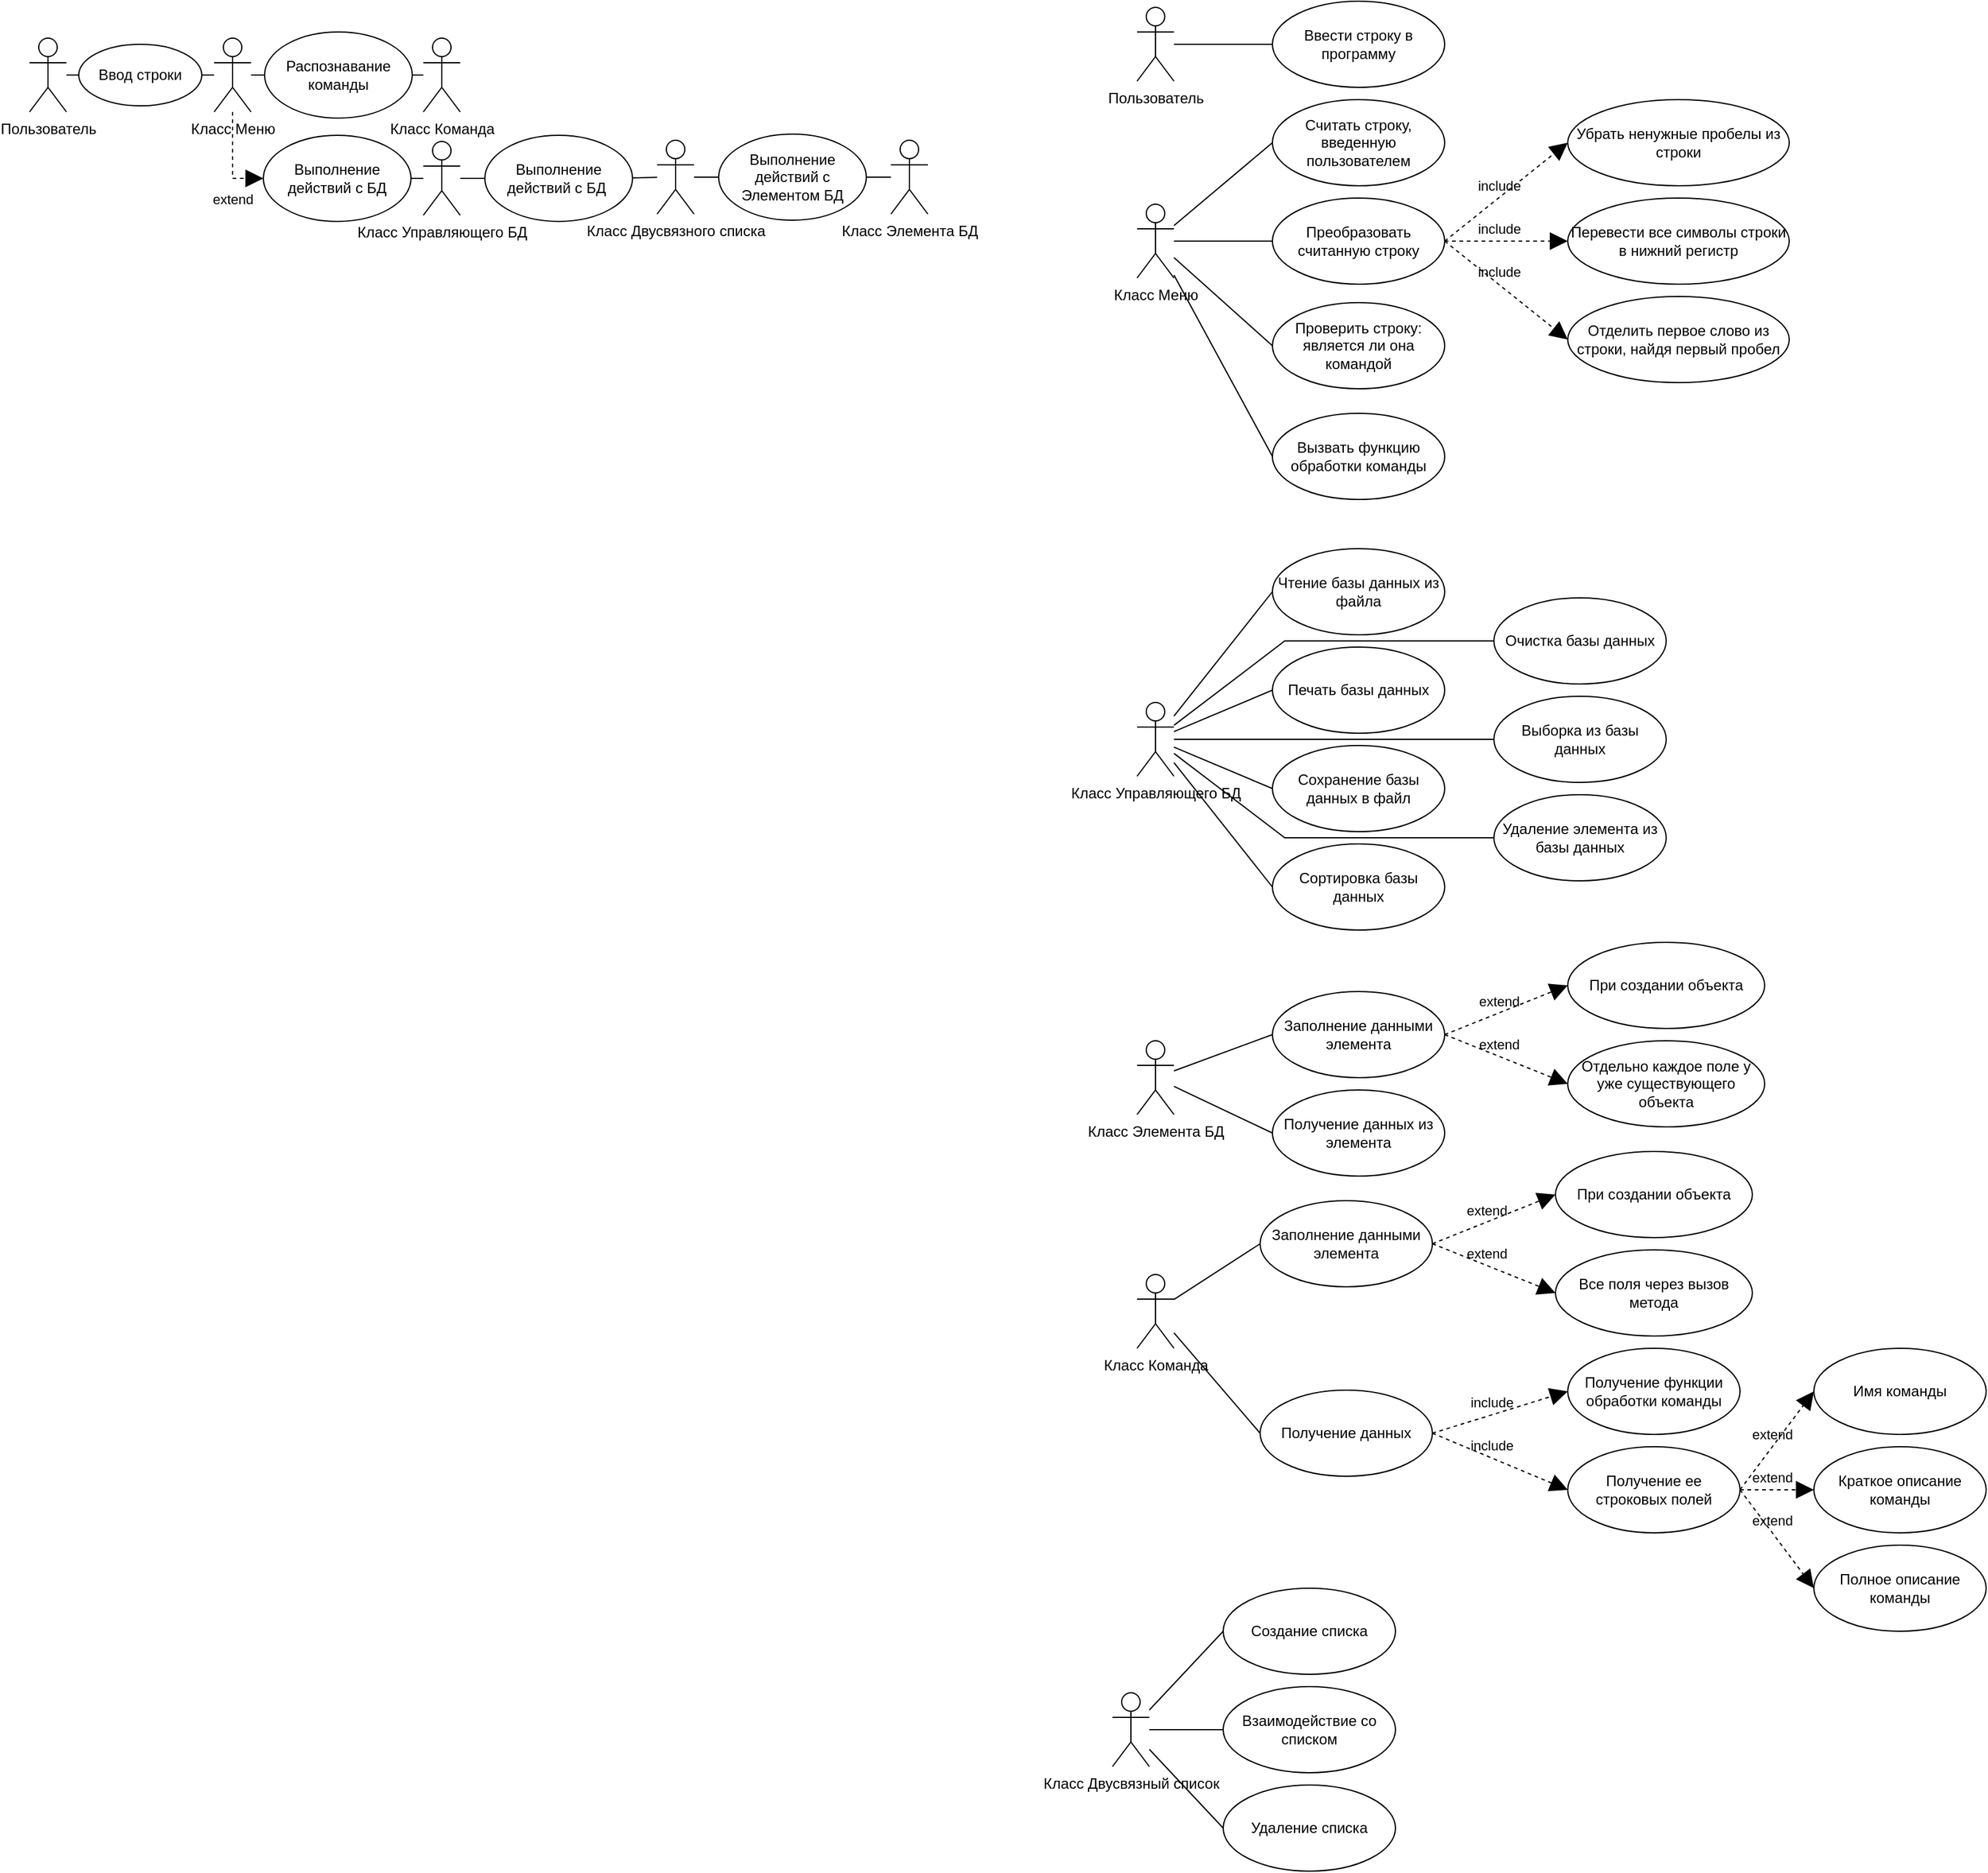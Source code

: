 <mxfile version="16.5.1" type="device" pages="8"><diagram id="xd223IoezRgEl1ghhyjJ" name="use case diagram"><mxGraphModel dx="2465" dy="490" grid="1" gridSize="10" guides="1" tooltips="1" connect="1" arrows="1" fold="1" page="1" pageScale="1" pageWidth="827" pageHeight="1169" math="0" shadow="0"><root><mxCell id="N1D94M3hOquND8j8PSuH-0"/><mxCell id="N1D94M3hOquND8j8PSuH-1" parent="N1D94M3hOquND8j8PSuH-0"/><mxCell id="N1D94M3hOquND8j8PSuH-7" style="edgeStyle=orthogonalEdgeStyle;rounded=0;orthogonalLoop=1;jettySize=auto;html=1;entryX=0;entryY=0.5;entryDx=0;entryDy=0;endArrow=none;endFill=0;" edge="1" parent="N1D94M3hOquND8j8PSuH-1" source="N1D94M3hOquND8j8PSuH-2" target="N1D94M3hOquND8j8PSuH-5"><mxGeometry relative="1" as="geometry"/></mxCell><mxCell id="N1D94M3hOquND8j8PSuH-2" value="Пользователь" style="shape=umlActor;verticalLabelPosition=bottom;verticalAlign=top;html=1;" vertex="1" parent="N1D94M3hOquND8j8PSuH-1"><mxGeometry x="90" y="10" width="30" height="60" as="geometry"/></mxCell><mxCell id="N1D94M3hOquND8j8PSuH-5" value="Ввести строку в программу" style="ellipse;whiteSpace=wrap;html=1;" vertex="1" parent="N1D94M3hOquND8j8PSuH-1"><mxGeometry x="200" y="5" width="140" height="70" as="geometry"/></mxCell><mxCell id="N1D94M3hOquND8j8PSuH-8" value="Класс Меню" style="shape=umlActor;verticalLabelPosition=bottom;verticalAlign=top;html=1;" vertex="1" parent="N1D94M3hOquND8j8PSuH-1"><mxGeometry x="90" y="170" width="30" height="60" as="geometry"/></mxCell><mxCell id="N1D94M3hOquND8j8PSuH-9" value="Преобразовать считанную строку" style="ellipse;whiteSpace=wrap;html=1;" vertex="1" parent="N1D94M3hOquND8j8PSuH-1"><mxGeometry x="200" y="165" width="140" height="70" as="geometry"/></mxCell><mxCell id="N1D94M3hOquND8j8PSuH-11" value="Убрать ненужные пробелы из строки" style="ellipse;whiteSpace=wrap;html=1;" vertex="1" parent="N1D94M3hOquND8j8PSuH-1"><mxGeometry x="440" y="85" width="180" height="70" as="geometry"/></mxCell><mxCell id="N1D94M3hOquND8j8PSuH-12" value="Перевести все символы строки в нижний регистр" style="ellipse;whiteSpace=wrap;html=1;" vertex="1" parent="N1D94M3hOquND8j8PSuH-1"><mxGeometry x="440" y="165" width="180" height="70" as="geometry"/></mxCell><mxCell id="N1D94M3hOquND8j8PSuH-13" value="Отделить первое слово из строки, найдя первый пробел" style="ellipse;whiteSpace=wrap;html=1;" vertex="1" parent="N1D94M3hOquND8j8PSuH-1"><mxGeometry x="440" y="245" width="180" height="70" as="geometry"/></mxCell><mxCell id="N1D94M3hOquND8j8PSuH-15" value="" style="endArrow=block;dashed=1;endFill=1;endSize=12;html=1;rounded=0;exitX=1;exitY=0.5;exitDx=0;exitDy=0;entryX=0;entryY=0.5;entryDx=0;entryDy=0;" edge="1" parent="N1D94M3hOquND8j8PSuH-1" source="N1D94M3hOquND8j8PSuH-9" target="N1D94M3hOquND8j8PSuH-11"><mxGeometry width="160" relative="1" as="geometry"><mxPoint x="290" y="270" as="sourcePoint"/><mxPoint x="450" y="270" as="targetPoint"/><Array as="points"/></mxGeometry></mxCell><mxCell id="N1D94M3hOquND8j8PSuH-16" value="include" style="edgeLabel;html=1;align=center;verticalAlign=middle;resizable=0;points=[];labelBackgroundColor=none;" vertex="1" connectable="0" parent="N1D94M3hOquND8j8PSuH-15"><mxGeometry x="-0.126" relative="1" as="geometry"><mxPoint y="-10" as="offset"/></mxGeometry></mxCell><mxCell id="N1D94M3hOquND8j8PSuH-17" value="" style="endArrow=block;dashed=1;endFill=1;endSize=12;html=1;rounded=0;exitX=1;exitY=0.5;exitDx=0;exitDy=0;entryX=0;entryY=0.5;entryDx=0;entryDy=0;" edge="1" parent="N1D94M3hOquND8j8PSuH-1" source="N1D94M3hOquND8j8PSuH-9" target="N1D94M3hOquND8j8PSuH-12"><mxGeometry width="160" relative="1" as="geometry"><mxPoint x="350" y="220" as="sourcePoint"/><mxPoint x="435" y="220" as="targetPoint"/><Array as="points"/></mxGeometry></mxCell><mxCell id="N1D94M3hOquND8j8PSuH-18" value="include" style="edgeLabel;html=1;align=center;verticalAlign=middle;resizable=0;points=[];labelBackgroundColor=none;" vertex="1" connectable="0" parent="N1D94M3hOquND8j8PSuH-17"><mxGeometry x="-0.126" relative="1" as="geometry"><mxPoint y="-10" as="offset"/></mxGeometry></mxCell><mxCell id="N1D94M3hOquND8j8PSuH-19" value="" style="endArrow=block;dashed=1;endFill=1;endSize=12;html=1;rounded=0;exitX=1;exitY=0.5;exitDx=0;exitDy=0;entryX=0;entryY=0.5;entryDx=0;entryDy=0;" edge="1" parent="N1D94M3hOquND8j8PSuH-1" source="N1D94M3hOquND8j8PSuH-9" target="N1D94M3hOquND8j8PSuH-13"><mxGeometry width="160" relative="1" as="geometry"><mxPoint x="300" y="270" as="sourcePoint"/><mxPoint x="460" y="270" as="targetPoint"/><Array as="points"/></mxGeometry></mxCell><mxCell id="N1D94M3hOquND8j8PSuH-20" value="include" style="edgeLabel;html=1;align=center;verticalAlign=middle;resizable=0;points=[];labelBackgroundColor=none;" vertex="1" connectable="0" parent="N1D94M3hOquND8j8PSuH-19"><mxGeometry x="-0.126" relative="1" as="geometry"><mxPoint y="-10" as="offset"/></mxGeometry></mxCell><mxCell id="N1D94M3hOquND8j8PSuH-28" value="Считать строку, введенную пользователем" style="ellipse;whiteSpace=wrap;html=1;" vertex="1" parent="N1D94M3hOquND8j8PSuH-1"><mxGeometry x="200" y="85" width="140" height="70" as="geometry"/></mxCell><mxCell id="N1D94M3hOquND8j8PSuH-33" value="" style="endArrow=none;html=1;rounded=0;entryX=0;entryY=0.5;entryDx=0;entryDy=0;" edge="1" parent="N1D94M3hOquND8j8PSuH-1" source="N1D94M3hOquND8j8PSuH-8" target="N1D94M3hOquND8j8PSuH-28"><mxGeometry width="50" height="50" relative="1" as="geometry"><mxPoint x="140" y="170" as="sourcePoint"/><mxPoint x="190" y="120" as="targetPoint"/></mxGeometry></mxCell><mxCell id="N1D94M3hOquND8j8PSuH-34" value="" style="endArrow=none;html=1;rounded=0;entryX=0;entryY=0.5;entryDx=0;entryDy=0;" edge="1" parent="N1D94M3hOquND8j8PSuH-1" source="N1D94M3hOquND8j8PSuH-8" target="N1D94M3hOquND8j8PSuH-9"><mxGeometry width="50" height="50" relative="1" as="geometry"><mxPoint x="190" y="290" as="sourcePoint"/><mxPoint x="240" y="240" as="targetPoint"/></mxGeometry></mxCell><mxCell id="N1D94M3hOquND8j8PSuH-35" value="Проверить строку: является ли она командой" style="ellipse;whiteSpace=wrap;html=1;" vertex="1" parent="N1D94M3hOquND8j8PSuH-1"><mxGeometry x="200" y="250" width="140" height="70" as="geometry"/></mxCell><mxCell id="N1D94M3hOquND8j8PSuH-36" value="" style="endArrow=none;html=1;rounded=0;entryX=0;entryY=0.5;entryDx=0;entryDy=0;" edge="1" parent="N1D94M3hOquND8j8PSuH-1" source="N1D94M3hOquND8j8PSuH-8" target="N1D94M3hOquND8j8PSuH-35"><mxGeometry width="50" height="50" relative="1" as="geometry"><mxPoint x="140" y="210" as="sourcePoint"/><mxPoint x="210.0" y="210" as="targetPoint"/></mxGeometry></mxCell><mxCell id="N1D94M3hOquND8j8PSuH-39" value="Вызвать функцию обработки команды" style="ellipse;whiteSpace=wrap;html=1;" vertex="1" parent="N1D94M3hOquND8j8PSuH-1"><mxGeometry x="200" y="340" width="140" height="70" as="geometry"/></mxCell><mxCell id="N1D94M3hOquND8j8PSuH-40" value="" style="endArrow=none;html=1;rounded=0;entryX=0;entryY=0.5;entryDx=0;entryDy=0;" edge="1" parent="N1D94M3hOquND8j8PSuH-1" source="N1D94M3hOquND8j8PSuH-8" target="N1D94M3hOquND8j8PSuH-39"><mxGeometry width="50" height="50" relative="1" as="geometry"><mxPoint x="110" y="270.001" as="sourcePoint"/><mxPoint x="190.0" y="341.58" as="targetPoint"/></mxGeometry></mxCell><mxCell id="N1D94M3hOquND8j8PSuH-42" value="Класс Управляющего БД" style="shape=umlActor;verticalLabelPosition=bottom;verticalAlign=top;html=1;" vertex="1" parent="N1D94M3hOquND8j8PSuH-1"><mxGeometry x="90" y="575" width="30" height="60" as="geometry"/></mxCell><mxCell id="N1D94M3hOquND8j8PSuH-43" value="Чтение базы данных из файла" style="ellipse;whiteSpace=wrap;html=1;labelBackgroundColor=none;" vertex="1" parent="N1D94M3hOquND8j8PSuH-1"><mxGeometry x="200" y="450" width="140" height="70" as="geometry"/></mxCell><mxCell id="N1D94M3hOquND8j8PSuH-44" value="Печать базы данных" style="ellipse;whiteSpace=wrap;html=1;labelBackgroundColor=none;" vertex="1" parent="N1D94M3hOquND8j8PSuH-1"><mxGeometry x="200" y="530" width="140" height="70" as="geometry"/></mxCell><mxCell id="N1D94M3hOquND8j8PSuH-45" value="Сохранение базы данных в файл" style="ellipse;whiteSpace=wrap;html=1;labelBackgroundColor=none;" vertex="1" parent="N1D94M3hOquND8j8PSuH-1"><mxGeometry x="200" y="610" width="140" height="70" as="geometry"/></mxCell><mxCell id="N1D94M3hOquND8j8PSuH-46" value="Сортировка базы данных" style="ellipse;whiteSpace=wrap;html=1;labelBackgroundColor=none;" vertex="1" parent="N1D94M3hOquND8j8PSuH-1"><mxGeometry x="200" y="690" width="140" height="70" as="geometry"/></mxCell><mxCell id="N1D94M3hOquND8j8PSuH-47" value="Очистка базы данных" style="ellipse;whiteSpace=wrap;html=1;labelBackgroundColor=none;" vertex="1" parent="N1D94M3hOquND8j8PSuH-1"><mxGeometry x="380" y="490" width="140" height="70" as="geometry"/></mxCell><mxCell id="N1D94M3hOquND8j8PSuH-48" value="Выборка из базы данных" style="ellipse;whiteSpace=wrap;html=1;labelBackgroundColor=none;" vertex="1" parent="N1D94M3hOquND8j8PSuH-1"><mxGeometry x="380" y="570" width="140" height="70" as="geometry"/></mxCell><mxCell id="N1D94M3hOquND8j8PSuH-49" value="Удаление элемента из базы данных" style="ellipse;whiteSpace=wrap;html=1;labelBackgroundColor=none;" vertex="1" parent="N1D94M3hOquND8j8PSuH-1"><mxGeometry x="380" y="650" width="140" height="70" as="geometry"/></mxCell><mxCell id="N1D94M3hOquND8j8PSuH-50" value="" style="endArrow=none;html=1;rounded=0;entryX=0;entryY=0.5;entryDx=0;entryDy=0;" edge="1" parent="N1D94M3hOquND8j8PSuH-1" source="N1D94M3hOquND8j8PSuH-42" target="N1D94M3hOquND8j8PSuH-43"><mxGeometry width="50" height="50" relative="1" as="geometry"><mxPoint x="150" y="510" as="sourcePoint"/><mxPoint x="230.0" y="657.368" as="targetPoint"/></mxGeometry></mxCell><mxCell id="N1D94M3hOquND8j8PSuH-51" value="" style="endArrow=none;html=1;rounded=0;entryX=0;entryY=0.5;entryDx=0;entryDy=0;" edge="1" parent="N1D94M3hOquND8j8PSuH-1" source="N1D94M3hOquND8j8PSuH-42" target="N1D94M3hOquND8j8PSuH-44"><mxGeometry width="50" height="50" relative="1" as="geometry"><mxPoint x="130" y="591.842" as="sourcePoint"/><mxPoint x="210" y="495" as="targetPoint"/></mxGeometry></mxCell><mxCell id="N1D94M3hOquND8j8PSuH-52" value="" style="endArrow=none;html=1;rounded=0;entryX=0;entryY=0.5;entryDx=0;entryDy=0;" edge="1" parent="N1D94M3hOquND8j8PSuH-1" source="N1D94M3hOquND8j8PSuH-42" target="N1D94M3hOquND8j8PSuH-45"><mxGeometry width="50" height="50" relative="1" as="geometry"><mxPoint x="130" y="604.474" as="sourcePoint"/><mxPoint x="210" y="575" as="targetPoint"/></mxGeometry></mxCell><mxCell id="N1D94M3hOquND8j8PSuH-53" value="" style="endArrow=none;html=1;rounded=0;entryX=0;entryY=0.5;entryDx=0;entryDy=0;" edge="1" parent="N1D94M3hOquND8j8PSuH-1" source="N1D94M3hOquND8j8PSuH-42" target="N1D94M3hOquND8j8PSuH-46"><mxGeometry width="50" height="50" relative="1" as="geometry"><mxPoint x="130" y="617.105" as="sourcePoint"/><mxPoint x="210" y="655" as="targetPoint"/></mxGeometry></mxCell><mxCell id="N1D94M3hOquND8j8PSuH-54" value="" style="endArrow=none;html=1;rounded=0;entryX=0;entryY=0.5;entryDx=0;entryDy=0;" edge="1" parent="N1D94M3hOquND8j8PSuH-1" source="N1D94M3hOquND8j8PSuH-42" target="N1D94M3hOquND8j8PSuH-47"><mxGeometry width="50" height="50" relative="1" as="geometry"><mxPoint x="130" y="629.737" as="sourcePoint"/><mxPoint x="210" y="735" as="targetPoint"/><Array as="points"><mxPoint x="210" y="525"/></Array></mxGeometry></mxCell><mxCell id="N1D94M3hOquND8j8PSuH-55" value="" style="endArrow=none;html=1;rounded=0;entryX=0;entryY=0.5;entryDx=0;entryDy=0;" edge="1" parent="N1D94M3hOquND8j8PSuH-1" source="N1D94M3hOquND8j8PSuH-42" target="N1D94M3hOquND8j8PSuH-48"><mxGeometry width="50" height="50" relative="1" as="geometry"><mxPoint x="130" y="599.286" as="sourcePoint"/><mxPoint x="390" y="535" as="targetPoint"/><Array as="points"/></mxGeometry></mxCell><mxCell id="N1D94M3hOquND8j8PSuH-56" value="" style="endArrow=none;html=1;rounded=0;entryX=0;entryY=0.5;entryDx=0;entryDy=0;" edge="1" parent="N1D94M3hOquND8j8PSuH-1" source="N1D94M3hOquND8j8PSuH-42" target="N1D94M3hOquND8j8PSuH-49"><mxGeometry width="50" height="50" relative="1" as="geometry"><mxPoint x="130" y="615" as="sourcePoint"/><mxPoint x="390" y="615" as="targetPoint"/><Array as="points"><mxPoint x="210" y="685"/></Array></mxGeometry></mxCell><mxCell id="N1D94M3hOquND8j8PSuH-57" value="Класс Элемента БД" style="shape=umlActor;verticalLabelPosition=bottom;verticalAlign=top;html=1;" vertex="1" parent="N1D94M3hOquND8j8PSuH-1"><mxGeometry x="90" y="850" width="30" height="60" as="geometry"/></mxCell><mxCell id="N1D94M3hOquND8j8PSuH-58" value="Заполнение данными элемента" style="ellipse;whiteSpace=wrap;html=1;labelBackgroundColor=none;" vertex="1" parent="N1D94M3hOquND8j8PSuH-1"><mxGeometry x="200" y="810" width="140" height="70" as="geometry"/></mxCell><mxCell id="N1D94M3hOquND8j8PSuH-59" value="" style="endArrow=block;dashed=1;endFill=1;endSize=12;html=1;rounded=0;exitX=1;exitY=0.5;exitDx=0;exitDy=0;entryX=0;entryY=0.5;entryDx=0;entryDy=0;" edge="1" parent="N1D94M3hOquND8j8PSuH-1" source="N1D94M3hOquND8j8PSuH-58" target="N1D94M3hOquND8j8PSuH-62"><mxGeometry width="160" relative="1" as="geometry"><mxPoint x="354" y="840" as="sourcePoint"/><mxPoint x="474" y="840" as="targetPoint"/><Array as="points"/></mxGeometry></mxCell><mxCell id="N1D94M3hOquND8j8PSuH-60" value="extend" style="edgeLabel;html=1;align=center;verticalAlign=middle;resizable=0;points=[];labelBackgroundColor=none;" vertex="1" connectable="0" parent="N1D94M3hOquND8j8PSuH-59"><mxGeometry x="-0.126" relative="1" as="geometry"><mxPoint y="-10" as="offset"/></mxGeometry></mxCell><mxCell id="N1D94M3hOquND8j8PSuH-61" value="" style="endArrow=none;html=1;rounded=0;entryX=0;entryY=0.5;entryDx=0;entryDy=0;" edge="1" parent="N1D94M3hOquND8j8PSuH-1" source="N1D94M3hOquND8j8PSuH-57" target="N1D94M3hOquND8j8PSuH-58"><mxGeometry width="50" height="50" relative="1" as="geometry"><mxPoint x="170" y="860" as="sourcePoint"/><mxPoint x="250.0" y="1007.368" as="targetPoint"/></mxGeometry></mxCell><mxCell id="N1D94M3hOquND8j8PSuH-62" value="При создании объекта" style="ellipse;whiteSpace=wrap;html=1;labelBackgroundColor=none;" vertex="1" parent="N1D94M3hOquND8j8PSuH-1"><mxGeometry x="440" y="770" width="160" height="70" as="geometry"/></mxCell><mxCell id="N1D94M3hOquND8j8PSuH-63" value="Отдельно каждое поле у уже существующего объекта" style="ellipse;whiteSpace=wrap;html=1;labelBackgroundColor=none;" vertex="1" parent="N1D94M3hOquND8j8PSuH-1"><mxGeometry x="440" y="850" width="160" height="70" as="geometry"/></mxCell><mxCell id="N1D94M3hOquND8j8PSuH-64" value="" style="endArrow=block;dashed=1;endFill=1;endSize=12;html=1;rounded=0;exitX=1;exitY=0.5;exitDx=0;exitDy=0;entryX=0;entryY=0.5;entryDx=0;entryDy=0;" edge="1" parent="N1D94M3hOquND8j8PSuH-1" source="N1D94M3hOquND8j8PSuH-58" target="N1D94M3hOquND8j8PSuH-63"><mxGeometry width="160" relative="1" as="geometry"><mxPoint x="344" y="880" as="sourcePoint"/><mxPoint x="484" y="870" as="targetPoint"/><Array as="points"/></mxGeometry></mxCell><mxCell id="N1D94M3hOquND8j8PSuH-65" value="extend" style="edgeLabel;html=1;align=center;verticalAlign=middle;resizable=0;points=[];labelBackgroundColor=none;" vertex="1" connectable="0" parent="N1D94M3hOquND8j8PSuH-64"><mxGeometry x="-0.126" relative="1" as="geometry"><mxPoint y="-10" as="offset"/></mxGeometry></mxCell><mxCell id="N1D94M3hOquND8j8PSuH-66" value="Получение данных из элемента" style="ellipse;whiteSpace=wrap;html=1;labelBackgroundColor=none;" vertex="1" parent="N1D94M3hOquND8j8PSuH-1"><mxGeometry x="200" y="890" width="140" height="70" as="geometry"/></mxCell><mxCell id="N1D94M3hOquND8j8PSuH-67" value="" style="endArrow=none;html=1;rounded=0;entryX=0;entryY=0.5;entryDx=0;entryDy=0;" edge="1" parent="N1D94M3hOquND8j8PSuH-1" source="N1D94M3hOquND8j8PSuH-57" target="N1D94M3hOquND8j8PSuH-66"><mxGeometry width="50" height="50" relative="1" as="geometry"><mxPoint x="130" y="884.474" as="sourcePoint"/><mxPoint x="210" y="855" as="targetPoint"/></mxGeometry></mxCell><mxCell id="N1D94M3hOquND8j8PSuH-68" value="Класс Команда" style="shape=umlActor;verticalLabelPosition=bottom;verticalAlign=top;html=1;labelBackgroundColor=none;" vertex="1" parent="N1D94M3hOquND8j8PSuH-1"><mxGeometry x="90" y="1040" width="30" height="60" as="geometry"/></mxCell><mxCell id="N1D94M3hOquND8j8PSuH-69" value="Заполнение данными элемента" style="ellipse;whiteSpace=wrap;html=1;labelBackgroundColor=none;" vertex="1" parent="N1D94M3hOquND8j8PSuH-1"><mxGeometry x="190" y="980" width="140" height="70" as="geometry"/></mxCell><mxCell id="N1D94M3hOquND8j8PSuH-70" value="" style="endArrow=block;dashed=1;endFill=1;endSize=12;html=1;rounded=0;exitX=1;exitY=0.5;exitDx=0;exitDy=0;entryX=0;entryY=0.5;entryDx=0;entryDy=0;" edge="1" parent="N1D94M3hOquND8j8PSuH-1" source="N1D94M3hOquND8j8PSuH-69" target="N1D94M3hOquND8j8PSuH-72"><mxGeometry width="160" relative="1" as="geometry"><mxPoint x="344" y="1010" as="sourcePoint"/><mxPoint x="464" y="1010" as="targetPoint"/><Array as="points"/></mxGeometry></mxCell><mxCell id="N1D94M3hOquND8j8PSuH-71" value="extend" style="edgeLabel;html=1;align=center;verticalAlign=middle;resizable=0;points=[];labelBackgroundColor=none;" vertex="1" connectable="0" parent="N1D94M3hOquND8j8PSuH-70"><mxGeometry x="-0.126" relative="1" as="geometry"><mxPoint y="-10" as="offset"/></mxGeometry></mxCell><mxCell id="N1D94M3hOquND8j8PSuH-72" value="При создании объекта" style="ellipse;whiteSpace=wrap;html=1;labelBackgroundColor=none;" vertex="1" parent="N1D94M3hOquND8j8PSuH-1"><mxGeometry x="430" y="940" width="160" height="70" as="geometry"/></mxCell><mxCell id="N1D94M3hOquND8j8PSuH-73" value="Все поля через вызов метода" style="ellipse;whiteSpace=wrap;html=1;labelBackgroundColor=none;" vertex="1" parent="N1D94M3hOquND8j8PSuH-1"><mxGeometry x="430" y="1020" width="160" height="70" as="geometry"/></mxCell><mxCell id="N1D94M3hOquND8j8PSuH-74" value="" style="endArrow=block;dashed=1;endFill=1;endSize=12;html=1;rounded=0;exitX=1;exitY=0.5;exitDx=0;exitDy=0;entryX=0;entryY=0.5;entryDx=0;entryDy=0;" edge="1" parent="N1D94M3hOquND8j8PSuH-1" source="N1D94M3hOquND8j8PSuH-69" target="N1D94M3hOquND8j8PSuH-73"><mxGeometry width="160" relative="1" as="geometry"><mxPoint x="334" y="1050" as="sourcePoint"/><mxPoint x="474" y="1040" as="targetPoint"/><Array as="points"/></mxGeometry></mxCell><mxCell id="N1D94M3hOquND8j8PSuH-75" value="extend" style="edgeLabel;html=1;align=center;verticalAlign=middle;resizable=0;points=[];labelBackgroundColor=none;" vertex="1" connectable="0" parent="N1D94M3hOquND8j8PSuH-74"><mxGeometry x="-0.126" relative="1" as="geometry"><mxPoint y="-10" as="offset"/></mxGeometry></mxCell><mxCell id="N1D94M3hOquND8j8PSuH-77" value="" style="endArrow=none;html=1;rounded=0;entryX=0;entryY=0.5;entryDx=0;entryDy=0;" edge="1" parent="N1D94M3hOquND8j8PSuH-1" source="N1D94M3hOquND8j8PSuH-68" target="N1D94M3hOquND8j8PSuH-69"><mxGeometry width="50" height="50" relative="1" as="geometry"><mxPoint x="150" y="1040" as="sourcePoint"/><mxPoint x="230.0" y="1187.368" as="targetPoint"/></mxGeometry></mxCell><mxCell id="N1D94M3hOquND8j8PSuH-78" value="Получение данных" style="ellipse;whiteSpace=wrap;html=1;labelBackgroundColor=none;" vertex="1" parent="N1D94M3hOquND8j8PSuH-1"><mxGeometry x="190" y="1134" width="140" height="70" as="geometry"/></mxCell><mxCell id="N1D94M3hOquND8j8PSuH-79" value="" style="endArrow=none;html=1;rounded=0;entryX=0;entryY=0.5;entryDx=0;entryDy=0;" edge="1" parent="N1D94M3hOquND8j8PSuH-1" source="N1D94M3hOquND8j8PSuH-68" target="N1D94M3hOquND8j8PSuH-78"><mxGeometry width="50" height="50" relative="1" as="geometry"><mxPoint x="130" y="1053.824" as="sourcePoint"/><mxPoint x="200" y="1025" as="targetPoint"/></mxGeometry></mxCell><mxCell id="N1D94M3hOquND8j8PSuH-80" value="Получение функции обработки команды" style="ellipse;whiteSpace=wrap;html=1;labelBackgroundColor=none;" vertex="1" parent="N1D94M3hOquND8j8PSuH-1"><mxGeometry x="440" y="1100" width="140" height="70" as="geometry"/></mxCell><mxCell id="N1D94M3hOquND8j8PSuH-81" value="" style="endArrow=block;dashed=1;endFill=1;endSize=12;html=1;rounded=0;exitX=1;exitY=0.5;exitDx=0;exitDy=0;entryX=0;entryY=0.5;entryDx=0;entryDy=0;" edge="1" parent="N1D94M3hOquND8j8PSuH-1" source="N1D94M3hOquND8j8PSuH-78" target="N1D94M3hOquND8j8PSuH-80"><mxGeometry width="160" relative="1" as="geometry"><mxPoint x="350" y="1110" as="sourcePoint"/><mxPoint x="470" y="1110" as="targetPoint"/><Array as="points"/></mxGeometry></mxCell><mxCell id="N1D94M3hOquND8j8PSuH-82" value="include" style="edgeLabel;html=1;align=center;verticalAlign=middle;resizable=0;points=[];labelBackgroundColor=none;" vertex="1" connectable="0" parent="N1D94M3hOquND8j8PSuH-81"><mxGeometry x="-0.126" relative="1" as="geometry"><mxPoint y="-10" as="offset"/></mxGeometry></mxCell><mxCell id="N1D94M3hOquND8j8PSuH-83" value="Получение ее строковых полей" style="ellipse;whiteSpace=wrap;html=1;labelBackgroundColor=none;" vertex="1" parent="N1D94M3hOquND8j8PSuH-1"><mxGeometry x="440" y="1180" width="140" height="70" as="geometry"/></mxCell><mxCell id="N1D94M3hOquND8j8PSuH-84" value="" style="endArrow=block;dashed=1;endFill=1;endSize=12;html=1;rounded=0;exitX=1;exitY=0.5;exitDx=0;exitDy=0;entryX=0;entryY=0.5;entryDx=0;entryDy=0;" edge="1" parent="N1D94M3hOquND8j8PSuH-1" source="N1D94M3hOquND8j8PSuH-78" target="N1D94M3hOquND8j8PSuH-83"><mxGeometry width="160" relative="1" as="geometry"><mxPoint x="340" y="1105" as="sourcePoint"/><mxPoint x="450" y="1145" as="targetPoint"/><Array as="points"/></mxGeometry></mxCell><mxCell id="N1D94M3hOquND8j8PSuH-85" value="include" style="edgeLabel;html=1;align=center;verticalAlign=middle;resizable=0;points=[];labelBackgroundColor=none;" vertex="1" connectable="0" parent="N1D94M3hOquND8j8PSuH-84"><mxGeometry x="-0.126" relative="1" as="geometry"><mxPoint y="-10" as="offset"/></mxGeometry></mxCell><mxCell id="N1D94M3hOquND8j8PSuH-86" value="Имя команды" style="ellipse;whiteSpace=wrap;html=1;labelBackgroundColor=none;" vertex="1" parent="N1D94M3hOquND8j8PSuH-1"><mxGeometry x="640" y="1100" width="140" height="70" as="geometry"/></mxCell><mxCell id="N1D94M3hOquND8j8PSuH-88" value="Краткое описание команды" style="ellipse;whiteSpace=wrap;html=1;labelBackgroundColor=none;" vertex="1" parent="N1D94M3hOquND8j8PSuH-1"><mxGeometry x="640" y="1180" width="140" height="70" as="geometry"/></mxCell><mxCell id="N1D94M3hOquND8j8PSuH-89" value="Полное описание команды" style="ellipse;whiteSpace=wrap;html=1;labelBackgroundColor=none;" vertex="1" parent="N1D94M3hOquND8j8PSuH-1"><mxGeometry x="640" y="1260" width="140" height="70" as="geometry"/></mxCell><mxCell id="N1D94M3hOquND8j8PSuH-90" value="" style="endArrow=block;dashed=1;endFill=1;endSize=12;html=1;rounded=0;exitX=1;exitY=0.5;exitDx=0;exitDy=0;entryX=0;entryY=0.5;entryDx=0;entryDy=0;" edge="1" parent="N1D94M3hOquND8j8PSuH-1" source="N1D94M3hOquND8j8PSuH-83" target="N1D94M3hOquND8j8PSuH-86"><mxGeometry width="160" relative="1" as="geometry"><mxPoint x="340.0" y="1025" as="sourcePoint"/><mxPoint x="440" y="1065" as="targetPoint"/><Array as="points"/></mxGeometry></mxCell><mxCell id="N1D94M3hOquND8j8PSuH-91" value="extend" style="edgeLabel;html=1;align=center;verticalAlign=middle;resizable=0;points=[];labelBackgroundColor=none;" vertex="1" connectable="0" parent="N1D94M3hOquND8j8PSuH-90"><mxGeometry x="-0.126" relative="1" as="geometry"><mxPoint y="-10" as="offset"/></mxGeometry></mxCell><mxCell id="N1D94M3hOquND8j8PSuH-92" value="" style="endArrow=block;dashed=1;endFill=1;endSize=12;html=1;rounded=0;exitX=1;exitY=0.5;exitDx=0;exitDy=0;entryX=0;entryY=0.5;entryDx=0;entryDy=0;" edge="1" parent="N1D94M3hOquND8j8PSuH-1" source="N1D94M3hOquND8j8PSuH-83" target="N1D94M3hOquND8j8PSuH-88"><mxGeometry width="160" relative="1" as="geometry"><mxPoint x="590.0" y="1225" as="sourcePoint"/><mxPoint x="610.0" y="1185" as="targetPoint"/><Array as="points"/></mxGeometry></mxCell><mxCell id="N1D94M3hOquND8j8PSuH-93" value="extend" style="edgeLabel;html=1;align=center;verticalAlign=middle;resizable=0;points=[];labelBackgroundColor=none;" vertex="1" connectable="0" parent="N1D94M3hOquND8j8PSuH-92"><mxGeometry x="-0.126" relative="1" as="geometry"><mxPoint y="-10" as="offset"/></mxGeometry></mxCell><mxCell id="N1D94M3hOquND8j8PSuH-94" value="" style="endArrow=block;dashed=1;endFill=1;endSize=12;html=1;rounded=0;exitX=1;exitY=0.5;exitDx=0;exitDy=0;entryX=0;entryY=0.5;entryDx=0;entryDy=0;" edge="1" parent="N1D94M3hOquND8j8PSuH-1" source="N1D94M3hOquND8j8PSuH-83" target="N1D94M3hOquND8j8PSuH-89"><mxGeometry width="160" relative="1" as="geometry"><mxPoint x="590.0" y="1225" as="sourcePoint"/><mxPoint x="610.0" y="1275" as="targetPoint"/><Array as="points"/></mxGeometry></mxCell><mxCell id="N1D94M3hOquND8j8PSuH-95" value="extend" style="edgeLabel;html=1;align=center;verticalAlign=middle;resizable=0;points=[];labelBackgroundColor=none;" vertex="1" connectable="0" parent="N1D94M3hOquND8j8PSuH-94"><mxGeometry x="-0.126" relative="1" as="geometry"><mxPoint y="-10" as="offset"/></mxGeometry></mxCell><mxCell id="N1D94M3hOquND8j8PSuH-96" value="Пользователь" style="shape=umlActor;verticalLabelPosition=bottom;verticalAlign=top;html=1;" vertex="1" parent="N1D94M3hOquND8j8PSuH-1"><mxGeometry x="-810" y="35" width="30" height="60" as="geometry"/></mxCell><mxCell id="N1D94M3hOquND8j8PSuH-98" value="" style="rounded=0;orthogonalLoop=1;jettySize=auto;html=1;endArrow=none;endFill=0;" edge="1" parent="N1D94M3hOquND8j8PSuH-1" source="N1D94M3hOquND8j8PSuH-97" target="N1D94M3hOquND8j8PSuH-96"><mxGeometry relative="1" as="geometry"/></mxCell><mxCell id="N1D94M3hOquND8j8PSuH-100" value="" style="edgeStyle=none;rounded=0;orthogonalLoop=1;jettySize=auto;html=1;endArrow=none;endFill=0;" edge="1" parent="N1D94M3hOquND8j8PSuH-1" source="N1D94M3hOquND8j8PSuH-97" target="N1D94M3hOquND8j8PSuH-99"><mxGeometry relative="1" as="geometry"/></mxCell><mxCell id="N1D94M3hOquND8j8PSuH-97" value="Ввод строки" style="ellipse;whiteSpace=wrap;html=1;labelBackgroundColor=none;" vertex="1" parent="N1D94M3hOquND8j8PSuH-1"><mxGeometry x="-770" y="40" width="100" height="50" as="geometry"/></mxCell><mxCell id="N1D94M3hOquND8j8PSuH-99" value="Класс Меню" style="shape=umlActor;verticalLabelPosition=bottom;verticalAlign=top;html=1;" vertex="1" parent="N1D94M3hOquND8j8PSuH-1"><mxGeometry x="-660" y="35" width="30" height="60" as="geometry"/></mxCell><mxCell id="N1D94M3hOquND8j8PSuH-103" value="" style="edgeStyle=none;rounded=0;orthogonalLoop=1;jettySize=auto;html=1;endArrow=none;endFill=0;" edge="1" parent="N1D94M3hOquND8j8PSuH-1" source="N1D94M3hOquND8j8PSuH-102" target="N1D94M3hOquND8j8PSuH-99"><mxGeometry relative="1" as="geometry"/></mxCell><mxCell id="N1D94M3hOquND8j8PSuH-102" value="Распознавание команды" style="ellipse;whiteSpace=wrap;html=1;labelBackgroundColor=none;" vertex="1" parent="N1D94M3hOquND8j8PSuH-1"><mxGeometry x="-619" y="30" width="120" height="70" as="geometry"/></mxCell><mxCell id="N1D94M3hOquND8j8PSuH-106" value="" style="edgeStyle=none;rounded=0;orthogonalLoop=1;jettySize=auto;html=1;endArrow=none;endFill=0;" edge="1" parent="N1D94M3hOquND8j8PSuH-1" source="N1D94M3hOquND8j8PSuH-104" target="N1D94M3hOquND8j8PSuH-102"><mxGeometry relative="1" as="geometry"/></mxCell><mxCell id="N1D94M3hOquND8j8PSuH-104" value="Класс Команда" style="shape=umlActor;verticalLabelPosition=bottom;verticalAlign=top;html=1;labelBackgroundColor=none;" vertex="1" parent="N1D94M3hOquND8j8PSuH-1"><mxGeometry x="-490" y="35" width="30" height="60" as="geometry"/></mxCell><mxCell id="N1D94M3hOquND8j8PSuH-108" value="Класс Управляющего БД" style="shape=umlActor;verticalLabelPosition=bottom;verticalAlign=top;html=1;" vertex="1" parent="N1D94M3hOquND8j8PSuH-1"><mxGeometry x="-490" y="119" width="30" height="60" as="geometry"/></mxCell><mxCell id="N1D94M3hOquND8j8PSuH-110" value="" style="edgeStyle=none;rounded=0;orthogonalLoop=1;jettySize=auto;html=1;endArrow=none;endFill=0;" edge="1" parent="N1D94M3hOquND8j8PSuH-1" source="N1D94M3hOquND8j8PSuH-109" target="N1D94M3hOquND8j8PSuH-108"><mxGeometry relative="1" as="geometry"/></mxCell><mxCell id="N1D94M3hOquND8j8PSuH-109" value="Выполнение действий с БД" style="ellipse;whiteSpace=wrap;html=1;labelBackgroundColor=none;" vertex="1" parent="N1D94M3hOquND8j8PSuH-1"><mxGeometry x="-620" y="114" width="120" height="70" as="geometry"/></mxCell><mxCell id="N1D94M3hOquND8j8PSuH-113" value="Класс Двусвязного списка" style="shape=umlActor;verticalLabelPosition=bottom;verticalAlign=top;html=1;" vertex="1" parent="N1D94M3hOquND8j8PSuH-1"><mxGeometry x="-300" y="118" width="30" height="60" as="geometry"/></mxCell><mxCell id="N1D94M3hOquND8j8PSuH-119" value="" style="edgeStyle=none;rounded=0;orthogonalLoop=1;jettySize=auto;html=1;endArrow=none;endFill=0;" edge="1" parent="N1D94M3hOquND8j8PSuH-1" source="N1D94M3hOquND8j8PSuH-115" target="N1D94M3hOquND8j8PSuH-113"><mxGeometry relative="1" as="geometry"/></mxCell><mxCell id="N1D94M3hOquND8j8PSuH-115" value="Выполнение действий с БД&amp;nbsp;" style="ellipse;whiteSpace=wrap;html=1;labelBackgroundColor=none;" vertex="1" parent="N1D94M3hOquND8j8PSuH-1"><mxGeometry x="-440" y="114" width="120" height="70" as="geometry"/></mxCell><mxCell id="N1D94M3hOquND8j8PSuH-120" value="" style="endArrow=block;dashed=1;endFill=1;endSize=12;html=1;rounded=0;entryX=0;entryY=0.5;entryDx=0;entryDy=0;" edge="1" parent="N1D94M3hOquND8j8PSuH-1" source="N1D94M3hOquND8j8PSuH-99" target="N1D94M3hOquND8j8PSuH-109"><mxGeometry width="160" relative="1" as="geometry"><mxPoint x="-450" y="159.142" as="sourcePoint"/><mxPoint x="-359" y="160" as="targetPoint"/><Array as="points"><mxPoint x="-645" y="149"/></Array></mxGeometry></mxCell><mxCell id="N1D94M3hOquND8j8PSuH-121" value="extend" style="edgeLabel;html=1;align=center;verticalAlign=middle;resizable=0;points=[];labelBackgroundColor=none;" vertex="1" connectable="0" parent="N1D94M3hOquND8j8PSuH-120"><mxGeometry x="-0.126" relative="1" as="geometry"><mxPoint y="36" as="offset"/></mxGeometry></mxCell><mxCell id="N1D94M3hOquND8j8PSuH-125" style="edgeStyle=none;rounded=0;orthogonalLoop=1;jettySize=auto;html=1;exitX=0;exitY=0.5;exitDx=0;exitDy=0;endArrow=none;endFill=0;" edge="1" parent="N1D94M3hOquND8j8PSuH-1" source="N1D94M3hOquND8j8PSuH-123" target="N1D94M3hOquND8j8PSuH-113"><mxGeometry relative="1" as="geometry"/></mxCell><mxCell id="N1D94M3hOquND8j8PSuH-127" value="" style="edgeStyle=none;rounded=0;orthogonalLoop=1;jettySize=auto;html=1;endArrow=none;endFill=0;" edge="1" parent="N1D94M3hOquND8j8PSuH-1" source="N1D94M3hOquND8j8PSuH-123" target="N1D94M3hOquND8j8PSuH-126"><mxGeometry relative="1" as="geometry"/></mxCell><mxCell id="N1D94M3hOquND8j8PSuH-123" value="Выполнение действий с Элементом БД" style="ellipse;whiteSpace=wrap;html=1;labelBackgroundColor=none;" vertex="1" parent="N1D94M3hOquND8j8PSuH-1"><mxGeometry x="-250" y="113" width="120" height="70" as="geometry"/></mxCell><mxCell id="N1D94M3hOquND8j8PSuH-126" value="Класс Элемента БД" style="shape=umlActor;verticalLabelPosition=bottom;verticalAlign=top;html=1;" vertex="1" parent="N1D94M3hOquND8j8PSuH-1"><mxGeometry x="-110" y="118" width="30" height="60" as="geometry"/></mxCell><mxCell id="N1D94M3hOquND8j8PSuH-128" value="" style="endArrow=none;html=1;rounded=0;entryX=0;entryY=0.5;entryDx=0;entryDy=0;" edge="1" parent="N1D94M3hOquND8j8PSuH-1" source="N1D94M3hOquND8j8PSuH-108" target="N1D94M3hOquND8j8PSuH-115"><mxGeometry width="50" height="50" relative="1" as="geometry"><mxPoint x="-440" y="230" as="sourcePoint"/><mxPoint x="-360.0" y="377.368" as="targetPoint"/></mxGeometry></mxCell><mxCell id="N1D94M3hOquND8j8PSuH-129" value="Класс Двусвязный список" style="shape=umlActor;verticalLabelPosition=bottom;verticalAlign=top;html=1;labelBackgroundColor=none;" vertex="1" parent="N1D94M3hOquND8j8PSuH-1"><mxGeometry x="70" y="1380" width="30" height="60" as="geometry"/></mxCell><mxCell id="N1D94M3hOquND8j8PSuH-131" value="Создание списка" style="ellipse;whiteSpace=wrap;html=1;labelBackgroundColor=none;" vertex="1" parent="N1D94M3hOquND8j8PSuH-1"><mxGeometry x="160" y="1295" width="140" height="70" as="geometry"/></mxCell><mxCell id="N1D94M3hOquND8j8PSuH-132" value="Взаимодействие со списком" style="ellipse;whiteSpace=wrap;html=1;labelBackgroundColor=none;" vertex="1" parent="N1D94M3hOquND8j8PSuH-1"><mxGeometry x="160" y="1375" width="140" height="70" as="geometry"/></mxCell><mxCell id="N1D94M3hOquND8j8PSuH-133" value="Удаление списка" style="ellipse;whiteSpace=wrap;html=1;labelBackgroundColor=none;" vertex="1" parent="N1D94M3hOquND8j8PSuH-1"><mxGeometry x="160" y="1455" width="140" height="70" as="geometry"/></mxCell><mxCell id="N1D94M3hOquND8j8PSuH-134" value="" style="endArrow=none;html=1;rounded=0;entryX=0;entryY=0.5;entryDx=0;entryDy=0;" edge="1" parent="N1D94M3hOquND8j8PSuH-1" source="N1D94M3hOquND8j8PSuH-129" target="N1D94M3hOquND8j8PSuH-131"><mxGeometry width="50" height="50" relative="1" as="geometry"><mxPoint x="110" y="1280" as="sourcePoint"/><mxPoint x="190.0" y="1427.368" as="targetPoint"/></mxGeometry></mxCell><mxCell id="N1D94M3hOquND8j8PSuH-135" value="" style="endArrow=none;html=1;rounded=0;entryX=0;entryY=0.5;entryDx=0;entryDy=0;" edge="1" parent="N1D94M3hOquND8j8PSuH-1" source="N1D94M3hOquND8j8PSuH-129" target="N1D94M3hOquND8j8PSuH-132"><mxGeometry width="50" height="50" relative="1" as="geometry"><mxPoint x="110" y="1411.0" as="sourcePoint"/><mxPoint x="170.0" y="1375" as="targetPoint"/></mxGeometry></mxCell><mxCell id="N1D94M3hOquND8j8PSuH-136" value="" style="endArrow=none;html=1;rounded=0;entryX=0;entryY=0.5;entryDx=0;entryDy=0;" edge="1" parent="N1D94M3hOquND8j8PSuH-1" source="N1D94M3hOquND8j8PSuH-129" target="N1D94M3hOquND8j8PSuH-133"><mxGeometry width="50" height="50" relative="1" as="geometry"><mxPoint x="110" y="1427.0" as="sourcePoint"/><mxPoint x="170.0" y="1455" as="targetPoint"/></mxGeometry></mxCell></root></mxGraphModel></diagram><diagram id="C5RBs43oDa-KdzZeNtuy" name="subd"><mxGraphModel dx="1806" dy="1760" grid="1" gridSize="10" guides="1" tooltips="1" connect="1" arrows="1" fold="1" page="1" pageScale="1" pageWidth="827" pageHeight="1169" math="0" shadow="0"><root><mxCell id="WIyWlLk6GJQsqaUBKTNV-0"/><mxCell id="WIyWlLk6GJQsqaUBKTNV-1" parent="WIyWlLk6GJQsqaUBKTNV-0"/><mxCell id="djRAqeZkzbex1HgP_Muo-0" value="MusicStuff" style="swimlane;fontStyle=1;align=center;verticalAlign=top;childLayout=stackLayout;horizontal=1;startSize=30;horizontalStack=0;resizeParent=1;resizeParentMax=0;resizeLast=0;collapsible=1;marginBottom=0;" parent="WIyWlLk6GJQsqaUBKTNV-1" vertex="1" collapsed="1"><mxGeometry x="-160" y="-402" width="90" height="30" as="geometry"><mxRectangle x="248" y="100" width="300" height="490" as="alternateBounds"/></mxGeometry></mxCell><mxCell id="djRAqeZkzbex1HgP_Muo-1" value="- FieldsType* m_fields&#10; " style="text;strokeColor=none;fillColor=none;align=left;verticalAlign=top;spacingLeft=4;spacingRight=4;overflow=hidden;rotatable=0;points=[[0,0.5],[1,0.5]];portConstraint=eastwest;" parent="djRAqeZkzbex1HgP_Muo-0" vertex="1"><mxGeometry y="30" width="300" height="30" as="geometry"/></mxCell><mxCell id="djRAqeZkzbex1HgP_Muo-2" value="" style="line;strokeWidth=1;fillColor=none;align=left;verticalAlign=middle;spacingTop=-1;spacingLeft=3;spacingRight=3;rotatable=0;labelPosition=right;points=[];portConstraint=eastwest;" parent="djRAqeZkzbex1HgP_Muo-0" vertex="1"><mxGeometry y="60" width="300" height="8" as="geometry"/></mxCell><mxCell id="djRAqeZkzbex1HgP_Muo-3" value="+ MusiicStuff()&#10;+ MusicStuff(obj: const MusicStuff&amp;)&#10;+ MusicStuff(string&amp; _in_stream)&#10;+ ~MusicStuff()&#10;+ friend operator&lt;&lt;(&#10;    _out_stream: ostream&amp;,&#10;    _music_stuff: const MusicStuff&amp; &#10;    ): ostream&amp;&#10;+ operator=(_obj: const MusicStuff&amp;): MusicStuff&amp;&#10;&#10;+ void SetStorage(obj: string);&#10;+ void SetSerialNumber(obj: int);&#10;+ void SetName(obj: string);&#10;+ void SetArtistsName(obj: NameSurname);&#10;+ void SetSoundTime(obj: int);&#10;+ void SetNumberOfPlays(obj: int);&#10;+ void SetPrice(obj: int);&#10;&#10;+ GetStorage() const: string;&#10;+ GetSerialNumber() const: int;&#10;+ GetName() const: string;&#10;+ GetArtistsName() const: NameSurname;&#10;+ GetSoundTime() const: int;&#10;+ GetNumberOfPlays() const: int;&#10;+ GetPrice() const: int;&#10;&#10;+ GetField(index: int) const: FieldsType&#10;&#10;+ GetFormattedFormToSaveToFile(): string" style="text;strokeColor=none;fillColor=none;align=left;verticalAlign=top;spacingLeft=4;spacingRight=4;overflow=hidden;rotatable=0;points=[[0,0.5],[1,0.5]];portConstraint=eastwest;" parent="djRAqeZkzbex1HgP_Muo-0" vertex="1"><mxGeometry y="68" width="300" height="422" as="geometry"/></mxCell><mxCell id="djRAqeZkzbex1HgP_Muo-11" value="" style="endArrow=diamondThin;endFill=1;endSize=24;html=1;rounded=0;entryX=1;entryY=0.5;entryDx=0;entryDy=0;exitX=0;exitY=0.5;exitDx=0;exitDy=0;" parent="WIyWlLk6GJQsqaUBKTNV-1" source="dg60dyxxbCiK7yFR5BYV-1" target="djRAqeZkzbex1HgP_Muo-1" edge="1"><mxGeometry width="160" relative="1" as="geometry"><mxPoint x="397" y="-231" as="sourcePoint"/><mxPoint x="287" y="-174" as="targetPoint"/><Array as="points"/></mxGeometry></mxCell><mxCell id="djRAqeZkzbex1HgP_Muo-12" value="DataBaseManager" style="swimlane;fontStyle=1;align=center;verticalAlign=top;childLayout=stackLayout;horizontal=1;startSize=26;horizontalStack=0;resizeParent=1;resizeParentMax=0;resizeLast=0;collapsible=1;marginBottom=0;" parent="WIyWlLk6GJQsqaUBKTNV-1" vertex="1" collapsed="1"><mxGeometry x="-340" y="-400" width="140" height="26" as="geometry"><mxRectangle x="-242" y="100" width="430" height="480" as="alternateBounds"/></mxGeometry></mxCell><mxCell id="djRAqeZkzbex1HgP_Muo-13" value="- m_default_db: my_list&lt;MusicStuff&gt;;&#10;- m_selected_nodes: my_list&lt;node&lt;MusicStuff&gt;*&gt;;" style="text;strokeColor=none;fillColor=none;align=left;verticalAlign=top;spacingLeft=4;spacingRight=4;overflow=hidden;rotatable=0;points=[[0,0.5],[1,0.5]];portConstraint=eastwest;" parent="djRAqeZkzbex1HgP_Muo-12" vertex="1"><mxGeometry y="26" width="430" height="44" as="geometry"/></mxCell><mxCell id="djRAqeZkzbex1HgP_Muo-14" value="" style="line;strokeWidth=1;fillColor=none;align=left;verticalAlign=middle;spacingTop=-1;spacingLeft=3;spacingRight=3;rotatable=0;labelPosition=right;points=[];portConstraint=eastwest;" parent="djRAqeZkzbex1HgP_Muo-12" vertex="1"><mxGeometry y="70" width="430" height="8" as="geometry"/></mxCell><mxCell id="djRAqeZkzbex1HgP_Muo-15" value="+ DataBaseManager()&#10;+ ~DataBaseManager()&#10;&#10;+ GetLastNode() const: node&lt;MusicStuff&gt;*;&#10;+ GetFirstNode() const: node&lt;MusicStuff&gt;* ;&#10;+ GetLastIndexOfNode() const: int;&#10;+ GetSelectedList(): my_list&lt;node&lt;MusicStuff&gt;*&gt;&amp;;&#10;+ GetDefaultList(): my_list&lt;MusicStuff&gt;&amp;&#10;+ GetDataInField(_index: int) const: my_list&lt;string&gt;*&#10;&#10;+ SaveDBToFile(_out_stream: ostream&amp;): void;&#10;+ ReadDBFromFile(_read_stream: ifstream&amp;): void;&#10;+ ReadDBNodeFromNode(obj: MusicStuff): void&#10;+ FindNodeToDelete(index: int): node&lt;MusicStuff&gt;*&#10; &#10;+ DeleteDBNode(node: node&lt;MusicStuff&gt;*): void&#10;+ DeleteDBSelectedList(): void&#10; &#10;+ PrintDBToConsole() const: void;&#10;+ PrintSelectedDBToConsole()const: void;&#10;+ ClearDB&#10;+ SortDB(_field_index: int, _comp = bool(string, string)): void;&#10;+ SelectDB(_field_index: int, _value: string: _comp =bool(string, string),&#10;    _sel_type: SELECTTYPE): void;&#10;&#10;+ ReplaceDefaultDataBase(): void;&#10;+ IndexesRecalculation(): void;&#10;+ ClearDBSelectedList(): void;" style="text;strokeColor=none;fillColor=none;align=left;verticalAlign=top;spacingLeft=4;spacingRight=4;overflow=hidden;rotatable=0;points=[[0,0.5],[1,0.5]];portConstraint=eastwest;" parent="djRAqeZkzbex1HgP_Muo-12" vertex="1"><mxGeometry y="78" width="430" height="402" as="geometry"/></mxCell><mxCell id="djRAqeZkzbex1HgP_Muo-16" value="" style="endArrow=diamondThin;endFill=1;endSize=24;html=1;rounded=0;exitX=0;exitY=0.5;exitDx=0;exitDy=0;entryX=1;entryY=0.5;entryDx=0;entryDy=0;" parent="WIyWlLk6GJQsqaUBKTNV-1" source="djRAqeZkzbex1HgP_Muo-1" target="djRAqeZkzbex1HgP_Muo-12" edge="1"><mxGeometry width="160" relative="1" as="geometry"><mxPoint x="460" y="-262" as="sourcePoint"/><mxPoint x="-170" y="-370" as="targetPoint"/><Array as="points"/></mxGeometry></mxCell><mxCell id="djRAqeZkzbex1HgP_Muo-17" value="my_list" style="swimlane;fontStyle=1;align=center;verticalAlign=top;childLayout=stackLayout;horizontal=1;startSize=26;horizontalStack=0;resizeParent=1;resizeParentMax=0;resizeLast=0;collapsible=1;marginBottom=0;" parent="WIyWlLk6GJQsqaUBKTNV-1" vertex="1" collapsed="1"><mxGeometry x="-305" y="-330" width="70" height="26" as="geometry"><mxRectangle x="-182" y="630" width="290" height="440" as="alternateBounds"/></mxGeometry></mxCell><mxCell id="djRAqeZkzbex1HgP_Muo-18" value="- m_begin: node&lt;T&gt;*&#10;- m_end: node&lt;T&gt;*&#10;- m_size: int" style="text;strokeColor=none;fillColor=none;align=left;verticalAlign=top;spacingLeft=4;spacingRight=4;overflow=hidden;rotatable=0;points=[[0,0.5],[1,0.5]];portConstraint=eastwest;" parent="djRAqeZkzbex1HgP_Muo-17" vertex="1"><mxGeometry y="26" width="290" height="54" as="geometry"/></mxCell><mxCell id="djRAqeZkzbex1HgP_Muo-19" value="" style="line;strokeWidth=1;fillColor=none;align=left;verticalAlign=middle;spacingTop=-1;spacingLeft=3;spacingRight=3;rotatable=0;labelPosition=right;points=[];portConstraint=eastwest;" parent="djRAqeZkzbex1HgP_Muo-17" vertex="1"><mxGeometry y="80" width="290" height="8" as="geometry"/></mxCell><mxCell id="djRAqeZkzbex1HgP_Muo-20" value="+ my_list()&#10;+ ~my_list()&#10;&#10;+ get_begin() const: node&lt;T&gt;*&#10;+ get_end() const: node&lt;T&gt;*&#10;+ get_size() const: int&#10;&#10;+ is_empty() const: bool&#10;+ is_there_element(_data: T) const: bool&#10;+ clear(): void&#10;+ push(data: T): void&#10;+ pop(): void&#10;+ insert(_pos: int, _data: T): void&#10;+ delete_node(_node: node&lt;T&gt;*): void;&#10;+ delete_node(_pos: int): void;&#10;+ for_each(_func: FUNC): void;&#10;+ get_element_by_index(_index: int): node&lt;T&gt;*&#10;&#10;+ friend operator&lt;&lt;(&#10;    _out_stream: ostream&amp;,&#10;    _list: const my_list&lt;T&gt;&amp; &#10;    ): ostream&amp;&#10;+ operator+=(obj: const my_list&lt;T&gt;&amp;): my_list&lt;T&gt;&amp;&#10;+ operator=(obj: const my_list&lt;T&gt;&amp;): my_list&lt;T&gt;&amp;" style="text;strokeColor=none;fillColor=none;align=left;verticalAlign=top;spacingLeft=4;spacingRight=4;overflow=hidden;rotatable=0;points=[[0,0.5],[1,0.5]];portConstraint=eastwest;" parent="djRAqeZkzbex1HgP_Muo-17" vertex="1"><mxGeometry y="88" width="290" height="352" as="geometry"/></mxCell><mxCell id="djRAqeZkzbex1HgP_Muo-23" value="" style="endArrow=diamondThin;endFill=1;endSize=24;html=1;rounded=0;exitX=0.5;exitY=0;exitDx=0;exitDy=0;entryX=0.5;entryY=1;entryDx=0;entryDy=0;" parent="WIyWlLk6GJQsqaUBKTNV-1" source="djRAqeZkzbex1HgP_Muo-17" target="djRAqeZkzbex1HgP_Muo-12" edge="1"><mxGeometry width="160" relative="1" as="geometry"><mxPoint x="160" y="-220" as="sourcePoint"/><mxPoint x="-290" y="-360" as="targetPoint"/><Array as="points"/></mxGeometry></mxCell><mxCell id="OLImq8YdDATxBt_v8aPD-4" value="" style="endArrow=diamondThin;endFill=1;endSize=24;html=1;rounded=0;exitX=0.5;exitY=0;exitDx=0;exitDy=0;entryX=0.5;entryY=1;entryDx=0;entryDy=0;" parent="WIyWlLk6GJQsqaUBKTNV-1" source="djRAqeZkzbex1HgP_Muo-12" target="oIztaFXUHQ2WbJdHddXb-0" edge="1"><mxGeometry width="160" relative="1" as="geometry"><mxPoint x="110" y="180" as="sourcePoint"/><mxPoint x="-25" y="50" as="targetPoint"/><Array as="points"/></mxGeometry></mxCell><mxCell id="OLImq8YdDATxBt_v8aPD-5" value="Command" style="swimlane;fontStyle=1;align=center;verticalAlign=top;childLayout=stackLayout;horizontal=1;startSize=26;horizontalStack=0;resizeParent=1;resizeParentMax=0;resizeLast=0;collapsible=1;marginBottom=0;" parent="WIyWlLk6GJQsqaUBKTNV-1" vertex="1" collapsed="1"><mxGeometry x="-170" y="-480" width="90" height="26" as="geometry"><mxRectangle x="264" y="-430" width="300" height="400" as="alternateBounds"/></mxGeometry></mxCell><mxCell id="OLImq8YdDATxBt_v8aPD-6" value="- m_path_to_cmd_descr_folder: string;&#10;- m_number_of_decriptions: int;&#10;&#10;- m_name: string;&#10;- m_short_description: string;&#10;- m_full_description: string;&#10;&#10;- m_cmd_attributes: string**;&#10;- m_check_func: Menu::*(string)&#10;" style="text;strokeColor=none;fillColor=none;align=left;verticalAlign=top;spacingLeft=4;spacingRight=4;overflow=hidden;rotatable=0;points=[[0,0.5],[1,0.5]];portConstraint=eastwest;fontStyle=0" parent="OLImq8YdDATxBt_v8aPD-5" vertex="1"><mxGeometry y="26" width="300" height="144" as="geometry"/></mxCell><mxCell id="OLImq8YdDATxBt_v8aPD-7" value="" style="line;strokeWidth=1;fillColor=none;align=left;verticalAlign=middle;spacingTop=-1;spacingLeft=3;spacingRight=3;rotatable=0;labelPosition=right;points=[];portConstraint=eastwest;" parent="OLImq8YdDATxBt_v8aPD-5" vertex="1"><mxGeometry y="170" width="300" height="8" as="geometry"/></mxCell><mxCell id="OLImq8YdDATxBt_v8aPD-8" value="+ Command();&#10;+ Command(_file_name: string);&#10;+ ~Command();&#10;&#10;+ SetCheckFunction(_check_func: CheckFunck);&#10;+ GetCheckFunction() const: CheckFunc&#10;&#10;+ GetAttribute(index: int) const: string;&#10;&#10;+ FillCommandData(_file_name: string);&#10;+ friend operator&lt;&lt;(&#10;    _out_stream: ostream&amp;,&#10;    _music_stuff: const Command&amp; &#10;    ): ostream&amp;&#10;" style="text;strokeColor=none;fillColor=none;align=left;verticalAlign=top;spacingLeft=4;spacingRight=4;overflow=hidden;rotatable=0;points=[[0,0.5],[1,0.5]];portConstraint=eastwest;" parent="OLImq8YdDATxBt_v8aPD-5" vertex="1"><mxGeometry y="178" width="300" height="222" as="geometry"/></mxCell><mxCell id="OLImq8YdDATxBt_v8aPD-9" value="" style="endArrow=diamondThin;endFill=1;endSize=24;html=1;rounded=0;exitX=0;exitY=0.5;exitDx=0;exitDy=0;entryX=1;entryY=0.5;entryDx=0;entryDy=0;" parent="WIyWlLk6GJQsqaUBKTNV-1" source="OLImq8YdDATxBt_v8aPD-6" target="oIztaFXUHQ2WbJdHddXb-0" edge="1"><mxGeometry width="160" relative="1" as="geometry"><mxPoint x="170" y="-30" as="sourcePoint"/><mxPoint x="210" y="-332.5" as="targetPoint"/><Array as="points"/></mxGeometry></mxCell><mxCell id="dg60dyxxbCiK7yFR5BYV-0" value="FieldsType" style="swimlane;fontStyle=1;childLayout=stackLayout;horizontal=1;startSize=26;fillColor=none;horizontalStack=0;resizeParent=1;resizeParentMax=0;resizeLast=0;collapsible=1;marginBottom=0;" parent="WIyWlLk6GJQsqaUBKTNV-1" vertex="1" collapsed="1"><mxGeometry x="-30" y="-400" width="90" height="26" as="geometry"><mxRectangle x="608" y="100" width="210" height="170" as="alternateBounds"/></mxGeometry></mxCell><mxCell id="dg60dyxxbCiK7yFR5BYV-1" value="+ m_number: int*;&#10;+ m_string: string*;&#10;&#10;FieldsType();&#10;~FieldsType();&#10;&#10;FieldsType(_obj: const FieldsType&amp;);&#10;&#10;GetValue(): string;" style="text;strokeColor=none;fillColor=none;align=left;verticalAlign=top;spacingLeft=4;spacingRight=4;overflow=hidden;rotatable=0;points=[[0,0.5],[1,0.5]];portConstraint=eastwest;" parent="dg60dyxxbCiK7yFR5BYV-0" vertex="1"><mxGeometry y="26" width="210" height="144" as="geometry"/></mxCell><mxCell id="dg60dyxxbCiK7yFR5BYV-4" value="node" style="swimlane;fontStyle=1;align=center;verticalAlign=top;childLayout=stackLayout;horizontal=1;startSize=26;horizontalStack=0;resizeParent=1;resizeParentMax=0;resizeLast=0;collapsible=1;marginBottom=0;" parent="WIyWlLk6GJQsqaUBKTNV-1" vertex="1" collapsed="1"><mxGeometry x="-180" y="-330" width="60" height="26" as="geometry"><mxRectangle x="160" y="640" width="310" height="290" as="alternateBounds"/></mxGeometry></mxCell><mxCell id="dg60dyxxbCiK7yFR5BYV-5" value="- m_data: T&#10;- m_next: node*&#10;- m_prev: node*" style="text;strokeColor=none;fillColor=none;align=left;verticalAlign=top;spacingLeft=4;spacingRight=4;overflow=hidden;rotatable=0;points=[[0,0.5],[1,0.5]];portConstraint=eastwest;" parent="dg60dyxxbCiK7yFR5BYV-4" vertex="1"><mxGeometry y="26" width="310" height="54" as="geometry"/></mxCell><mxCell id="dg60dyxxbCiK7yFR5BYV-6" value="" style="line;strokeWidth=1;fillColor=none;align=left;verticalAlign=middle;spacingTop=-1;spacingLeft=3;spacingRight=3;rotatable=0;labelPosition=right;points=[];portConstraint=eastwest;" parent="dg60dyxxbCiK7yFR5BYV-4" vertex="1"><mxGeometry y="80" width="310" height="8" as="geometry"/></mxCell><mxCell id="dg60dyxxbCiK7yFR5BYV-7" value="+ node()&#10;+ node (_data: T, _next: node&lt;T&gt;*, _prev: node&lt;T&gt;*)&#10;+ ~node()&#10;&#10;+ operator=(obj: const node&lt;T&gt;&amp;): node&lt;T&gt;&amp;&#10;&#10;+ set_next(_node: node&lt;T&gt;*): void;&#10;+ set_prev(_node: node&lt;T&gt;*): void;&#10;+ set_data(_data: T): void;&#10;&#10;+ get_next() const: node&lt;T&gt;*&#10;+ get_prev() const: node&lt;T&gt;*&#10;+ get_data() const: T&#10;&#10;" style="text;strokeColor=none;fillColor=none;align=left;verticalAlign=top;spacingLeft=4;spacingRight=4;overflow=hidden;rotatable=0;points=[[0,0.5],[1,0.5]];portConstraint=eastwest;" parent="dg60dyxxbCiK7yFR5BYV-4" vertex="1"><mxGeometry y="88" width="310" height="202" as="geometry"/></mxCell><mxCell id="dg60dyxxbCiK7yFR5BYV-8" value="" style="endArrow=diamondThin;endFill=1;endSize=24;html=1;rounded=0;entryX=1;entryY=0.5;entryDx=0;entryDy=0;exitX=0;exitY=0.5;exitDx=0;exitDy=0;" parent="WIyWlLk6GJQsqaUBKTNV-1" source="dg60dyxxbCiK7yFR5BYV-5" target="djRAqeZkzbex1HgP_Muo-18" edge="1"><mxGeometry width="160" relative="1" as="geometry"><mxPoint x="-10" y="-347" as="sourcePoint"/><mxPoint x="-70" y="-347" as="targetPoint"/></mxGeometry></mxCell><mxCell id="oIztaFXUHQ2WbJdHddXb-0" value="Menu" style="swimlane;fontStyle=1;align=center;verticalAlign=top;childLayout=stackLayout;horizontal=1;startSize=26;horizontalStack=0;resizeParent=1;resizeParentMax=0;resizeLast=0;collapsible=1;marginBottom=0;labelBackgroundColor=none;" vertex="1" collapsed="1" parent="WIyWlLk6GJQsqaUBKTNV-1"><mxGeometry x="-300" y="-480" width="60" height="26" as="geometry"><mxRectangle x="-300" y="-480" width="490" height="460" as="alternateBounds"/></mxGeometry></mxCell><mxCell id="oIztaFXUHQ2WbJdHddXb-1" value="- m_commands: Command[]&#10;- m_db_manager: DataBaseManager" style="text;strokeColor=none;fillColor=none;align=left;verticalAlign=top;spacingLeft=4;spacingRight=4;overflow=hidden;rotatable=0;points=[[0,0.5],[1,0.5]];portConstraint=eastwest;labelBackgroundColor=none;" vertex="1" parent="oIztaFXUHQ2WbJdHddXb-0"><mxGeometry y="26" width="490" height="44" as="geometry"/></mxCell><mxCell id="oIztaFXUHQ2WbJdHddXb-2" value="" style="line;strokeWidth=1;fillColor=none;align=left;verticalAlign=middle;spacingTop=-1;spacingLeft=3;spacingRight=3;rotatable=0;labelPosition=right;points=[];portConstraint=eastwest;labelBackgroundColor=none;" vertex="1" parent="oIztaFXUHQ2WbJdHddXb-0"><mxGeometry y="70" width="490" height="8" as="geometry"/></mxCell><mxCell id="oIztaFXUHQ2WbJdHddXb-3" value="+ Menu()&#10;+ ~Menu()&#10;&#10;+ ProgramMenu(): void;&#10;+ IsCommandCorrect(_command: const string&amp;): void&#10;+ GetNumberOfCommand(_command: const string&amp;): void&#10;+ PrintNumberedArray(_str_arr: const string[], _size: int): void&#10;+ ReadIndexInNumberedArray(_msg: const string, _min: int, _max: int): int&#10;&#10;+ CheckCMDExit(_str: string); + CheckCMDHelp(_str: string);&#10; + CheckCMDReadDB(_str: string);&#10; + CheckCMDSaveDBToFile(_str: string);&#10; + CheckCMDDeleteDBNode(_str: string);&#10; + CheckCMDPrintDBToConsole(_str: string);&#10; + CheckCMDClearDB(_str: string);&#10; + CheckCMDSelectFromDB(_str: string);&#10; + CheckCMDReplaceDefaultDB(_str: string);&#10; + CheckCMDSortDB(_str: string);&#10;&#10; + void ReadDBFromConsole(_str: string);&#10; + void ReadDBFromFile(_str: string); + void OpenFileAndReadDataToDB(_str: string);&#10; + void WriteDBToFile(_str: string);&#10; + void OpenFileAndWriteDBToFile(_str: string);&#10; + void DeleteNodeFromDBUseIndex(_str: string);&#10; + void DeleteNodeFromDBUseFieldValue(_str: string);&#10; + SelectOnceDialog(_field_number: int, _field_value: string, _comp_type: int): void;" style="text;strokeColor=none;fillColor=none;align=left;verticalAlign=top;spacingLeft=4;spacingRight=4;overflow=hidden;rotatable=0;points=[[0,0.5],[1,0.5]];portConstraint=eastwest;labelBackgroundColor=none;" vertex="1" parent="oIztaFXUHQ2WbJdHddXb-0"><mxGeometry y="78" width="490" height="382" as="geometry"/></mxCell></root></mxGraphModel></diagram><diagram id="_F5RwrmItfd19B3HA_rf" name="check read"><mxGraphModel dx="1494" dy="2071" grid="1" gridSize="10" guides="1" tooltips="1" connect="1" arrows="1" fold="1" page="1" pageScale="1" pageWidth="827" pageHeight="1169" math="0" shadow="0"><root><mxCell id="-byqhwx1HFo6Y-cjdiG_-0"/><mxCell id="-byqhwx1HFo6Y-cjdiG_-1" parent="-byqhwx1HFo6Y-cjdiG_-0"/><mxCell id="-byqhwx1HFo6Y-cjdiG_-8" value="" style="edgeStyle=none;rounded=0;orthogonalLoop=1;jettySize=auto;html=1;fontFamily=Helvetica;fontSize=12;endArrow=classic;endFill=1;strokeWidth=1;startArrow=none;startFill=0;entryX=0.5;entryY=0;entryDx=0;entryDy=0;" edge="1" parent="-byqhwx1HFo6Y-cjdiG_-1" source="-byqhwx1HFo6Y-cjdiG_-3" target="-byqhwx1HFo6Y-cjdiG_-9"><mxGeometry relative="1" as="geometry"><mxPoint x="317.5" y="60" as="targetPoint"/></mxGeometry></mxCell><mxCell id="-byqhwx1HFo6Y-cjdiG_-3" value="Начало&amp;nbsp;&lt;span style=&quot;line-height: 150%&quot;&gt;&lt;font style=&quot;font-size: 12px&quot;&gt;&lt;b&gt;CheckCMDReadDB&lt;/b&gt;&lt;/font&gt;&lt;/span&gt;" style="strokeWidth=2;html=1;shape=mxgraph.flowchart.terminator;whiteSpace=wrap;labelBackgroundColor=none;" vertex="1" parent="-byqhwx1HFo6Y-cjdiG_-1"><mxGeometry x="227.5" y="-40" width="180" height="60" as="geometry"/></mxCell><mxCell id="-byqhwx1HFo6Y-cjdiG_-7" style="edgeStyle=none;rounded=0;orthogonalLoop=1;jettySize=auto;html=1;exitX=0;exitY=0.5;exitDx=0;exitDy=0;exitPerimeter=0;entryX=1;entryY=0.5;entryDx=0;entryDy=0;entryPerimeter=0;fontFamily=Helvetica;fontSize=12;endArrow=none;endFill=0;dashed=1;strokeWidth=2;" edge="1" parent="-byqhwx1HFo6Y-cjdiG_-1" source="-byqhwx1HFo6Y-cjdiG_-5" target="-byqhwx1HFo6Y-cjdiG_-3"><mxGeometry relative="1" as="geometry"/></mxCell><mxCell id="-byqhwx1HFo6Y-cjdiG_-5" value="Ввод строки &lt;b&gt;_str&lt;/b&gt;,&lt;br&gt;которая содержит команду" style="strokeWidth=2;html=1;shape=mxgraph.flowchart.annotation_2;align=left;labelPosition=right;pointerEvents=1;labelBackgroundColor=none;fontFamily=Helvetica;fontSize=12;" vertex="1" parent="-byqhwx1HFo6Y-cjdiG_-1"><mxGeometry x="447.5" y="-30" width="20" height="40" as="geometry"/></mxCell><mxCell id="-byqhwx1HFo6Y-cjdiG_-11" value="" style="edgeStyle=none;rounded=0;orthogonalLoop=1;jettySize=auto;html=1;fontFamily=Helvetica;fontSize=12;startArrow=none;startFill=0;endArrow=classic;endFill=1;strokeWidth=1;" edge="1" parent="-byqhwx1HFo6Y-cjdiG_-1" source="-byqhwx1HFo6Y-cjdiG_-9" target="-byqhwx1HFo6Y-cjdiG_-10"><mxGeometry relative="1" as="geometry"/></mxCell><mxCell id="-byqhwx1HFo6Y-cjdiG_-9" value="Вызов функции GetToken(_str),&lt;br&gt;которая вернет в temp ключ (если он есть)" style="verticalLabelPosition=middle;verticalAlign=middle;html=1;shape=process;whiteSpace=wrap;rounded=1;size=0.056;arcSize=6;strokeWidth=2;align=center;labelPosition=center;labelBackgroundColor=none;fontFamily=Helvetica;fontSize=12;" vertex="1" parent="-byqhwx1HFo6Y-cjdiG_-1"><mxGeometry x="227.5" y="40" width="180" height="80" as="geometry"/></mxCell><mxCell id="-byqhwx1HFo6Y-cjdiG_-13" style="edgeStyle=orthogonalEdgeStyle;rounded=0;orthogonalLoop=1;jettySize=auto;html=1;entryX=0.5;entryY=0;entryDx=0;entryDy=0;fontFamily=Helvetica;fontSize=12;startArrow=none;startFill=0;endArrow=classic;endFill=1;strokeWidth=1;exitX=1;exitY=0.5;exitDx=0;exitDy=0;exitPerimeter=0;" edge="1" parent="-byqhwx1HFo6Y-cjdiG_-1" source="-byqhwx1HFo6Y-cjdiG_-10" target="-byqhwx1HFo6Y-cjdiG_-12"><mxGeometry relative="1" as="geometry"/></mxCell><mxCell id="-byqhwx1HFo6Y-cjdiG_-37" style="edgeStyle=orthogonalEdgeStyle;rounded=0;orthogonalLoop=1;jettySize=auto;html=1;exitX=0.5;exitY=1;exitDx=0;exitDy=0;entryX=0.5;entryY=0;entryDx=0;entryDy=0;entryPerimeter=0;fontFamily=Helvetica;fontSize=12;startArrow=none;startFill=0;endArrow=classic;endFill=1;strokeWidth=1;" edge="1" parent="-byqhwx1HFo6Y-cjdiG_-1" source="-byqhwx1HFo6Y-cjdiG_-96" target="-byqhwx1HFo6Y-cjdiG_-31"><mxGeometry relative="1" as="geometry"><Array as="points"><mxPoint x="233" y="660"/><mxPoint x="233" y="660"/><mxPoint x="233" y="1030"/><mxPoint x="310" y="1030"/></Array></mxGeometry></mxCell><mxCell id="-byqhwx1HFo6Y-cjdiG_-10" value="Если в temp пусто" style="strokeWidth=2;html=1;shape=mxgraph.flowchart.decision;whiteSpace=wrap;labelBackgroundColor=none;fontFamily=Helvetica;fontSize=12;" vertex="1" parent="-byqhwx1HFo6Y-cjdiG_-1"><mxGeometry x="267.5" y="140" width="100" height="100" as="geometry"/></mxCell><mxCell id="-byqhwx1HFo6Y-cjdiG_-16" value="" style="edgeStyle=orthogonalEdgeStyle;rounded=0;orthogonalLoop=1;jettySize=auto;html=1;fontFamily=Helvetica;fontSize=12;startArrow=none;startFill=0;endArrow=classic;endFill=1;strokeWidth=1;" edge="1" parent="-byqhwx1HFo6Y-cjdiG_-1" source="-byqhwx1HFo6Y-cjdiG_-12" target="-byqhwx1HFo6Y-cjdiG_-15"><mxGeometry relative="1" as="geometry"/></mxCell><mxCell id="-byqhwx1HFo6Y-cjdiG_-12" value="Выберите способ ввода информации" style="shape=parallelogram;html=1;strokeWidth=2;perimeter=parallelogramPerimeter;whiteSpace=wrap;rounded=1;arcSize=12;size=0.1;labelBackgroundColor=none;fontFamily=Helvetica;fontSize=12;" vertex="1" parent="-byqhwx1HFo6Y-cjdiG_-1"><mxGeometry x="357.5" y="210" width="300" height="60" as="geometry"/></mxCell><mxCell id="-byqhwx1HFo6Y-cjdiG_-14" value="ДА" style="text;html=1;align=center;verticalAlign=middle;resizable=0;points=[];autosize=1;strokeColor=none;fillColor=none;fontSize=12;fontFamily=Helvetica;" vertex="1" parent="-byqhwx1HFo6Y-cjdiG_-1"><mxGeometry x="362.5" y="170" width="30" height="20" as="geometry"/></mxCell><mxCell id="-byqhwx1HFo6Y-cjdiG_-18" value="" style="edgeStyle=orthogonalEdgeStyle;rounded=0;orthogonalLoop=1;jettySize=auto;html=1;fontFamily=Helvetica;fontSize=12;startArrow=none;startFill=0;endArrow=classic;endFill=1;strokeWidth=1;" edge="1" parent="-byqhwx1HFo6Y-cjdiG_-1" source="-byqhwx1HFo6Y-cjdiG_-15" target="-byqhwx1HFo6Y-cjdiG_-17"><mxGeometry relative="1" as="geometry"/></mxCell><mxCell id="-byqhwx1HFo6Y-cjdiG_-15" value="Вызов функции PrintNumberedArray, которая напечатает пронумерованный список полей базы данных&amp;nbsp;" style="verticalLabelPosition=middle;verticalAlign=middle;html=1;shape=process;whiteSpace=wrap;rounded=1;size=0.056;arcSize=6;strokeWidth=2;align=center;labelPosition=center;labelBackgroundColor=none;fontFamily=Helvetica;fontSize=12;" vertex="1" parent="-byqhwx1HFo6Y-cjdiG_-1"><mxGeometry x="417.5" y="290" width="180" height="80" as="geometry"/></mxCell><mxCell id="-byqhwx1HFo6Y-cjdiG_-20" value="" style="edgeStyle=orthogonalEdgeStyle;rounded=0;orthogonalLoop=1;jettySize=auto;html=1;fontFamily=Helvetica;fontSize=12;startArrow=none;startFill=0;endArrow=classic;endFill=1;strokeWidth=1;" edge="1" parent="-byqhwx1HFo6Y-cjdiG_-1" source="-byqhwx1HFo6Y-cjdiG_-92" target="-byqhwx1HFo6Y-cjdiG_-19"><mxGeometry relative="1" as="geometry"/></mxCell><mxCell id="-byqhwx1HFo6Y-cjdiG_-17" value="Вызов функции ReadIndexInNumberedArray, которая вернет индекс поля в переменную&amp;nbsp;read_type" style="verticalLabelPosition=middle;verticalAlign=middle;html=1;shape=process;whiteSpace=wrap;rounded=1;size=0.056;arcSize=6;strokeWidth=2;align=center;labelPosition=center;labelBackgroundColor=none;fontFamily=Helvetica;fontSize=12;" vertex="1" parent="-byqhwx1HFo6Y-cjdiG_-1"><mxGeometry x="417.5" y="390" width="180" height="80" as="geometry"/></mxCell><mxCell id="-byqhwx1HFo6Y-cjdiG_-22" style="edgeStyle=orthogonalEdgeStyle;rounded=0;orthogonalLoop=1;jettySize=auto;html=1;exitX=1;exitY=0.5;exitDx=0;exitDy=0;exitPerimeter=0;entryX=0.5;entryY=0;entryDx=0;entryDy=0;fontFamily=Helvetica;fontSize=12;startArrow=none;startFill=0;endArrow=classic;endFill=1;strokeWidth=1;" edge="1" parent="-byqhwx1HFo6Y-cjdiG_-1" source="-byqhwx1HFo6Y-cjdiG_-19" target="-byqhwx1HFo6Y-cjdiG_-21"><mxGeometry relative="1" as="geometry"/></mxCell><mxCell id="-byqhwx1HFo6Y-cjdiG_-25" style="edgeStyle=orthogonalEdgeStyle;rounded=0;orthogonalLoop=1;jettySize=auto;html=1;exitX=0;exitY=0.5;exitDx=0;exitDy=0;exitPerimeter=0;entryX=0.5;entryY=0;entryDx=0;entryDy=0;entryPerimeter=0;fontFamily=Helvetica;fontSize=12;startArrow=none;startFill=0;endArrow=classic;endFill=1;strokeWidth=1;" edge="1" parent="-byqhwx1HFo6Y-cjdiG_-1" source="-byqhwx1HFo6Y-cjdiG_-19" target="-byqhwx1HFo6Y-cjdiG_-24"><mxGeometry relative="1" as="geometry"><Array as="points"><mxPoint x="430" y="710"/><mxPoint x="430" y="835"/><mxPoint x="500" y="835"/></Array></mxGeometry></mxCell><mxCell id="-byqhwx1HFo6Y-cjdiG_-19" value="read_type == 0" style="strokeWidth=2;html=1;shape=mxgraph.flowchart.decision;whiteSpace=wrap;labelBackgroundColor=none;fontFamily=Helvetica;fontSize=12;" vertex="1" parent="-byqhwx1HFo6Y-cjdiG_-1"><mxGeometry x="450" y="660" width="100" height="100" as="geometry"/></mxCell><mxCell id="-byqhwx1HFo6Y-cjdiG_-27" style="edgeStyle=orthogonalEdgeStyle;rounded=0;orthogonalLoop=1;jettySize=auto;html=1;exitX=0.5;exitY=1;exitDx=0;exitDy=0;entryX=0.5;entryY=0;entryDx=0;entryDy=0;entryPerimeter=0;fontFamily=Helvetica;fontSize=12;startArrow=none;startFill=0;endArrow=classic;endFill=1;strokeWidth=1;" edge="1" parent="-byqhwx1HFo6Y-cjdiG_-1" source="-byqhwx1HFo6Y-cjdiG_-21" target="-byqhwx1HFo6Y-cjdiG_-24"><mxGeometry relative="1" as="geometry"><Array as="points"><mxPoint x="630" y="835"/><mxPoint x="500" y="835"/></Array></mxGeometry></mxCell><mxCell id="-byqhwx1HFo6Y-cjdiG_-21" value="Вызов функции&amp;nbsp; ReadDBFromConsole, которая начнет считывание информации из консоли" style="verticalLabelPosition=middle;verticalAlign=middle;html=1;shape=process;whiteSpace=wrap;rounded=1;size=0.056;arcSize=6;strokeWidth=2;align=center;labelPosition=center;labelBackgroundColor=none;fontFamily=Helvetica;fontSize=12;" vertex="1" parent="-byqhwx1HFo6Y-cjdiG_-1"><mxGeometry x="540" y="735" width="180" height="80" as="geometry"/></mxCell><mxCell id="-byqhwx1HFo6Y-cjdiG_-23" value="ДА" style="text;html=1;align=center;verticalAlign=middle;resizable=0;points=[];autosize=1;strokeColor=none;fillColor=none;fontSize=12;fontFamily=Helvetica;" vertex="1" parent="-byqhwx1HFo6Y-cjdiG_-1"><mxGeometry x="550" y="690" width="30" height="20" as="geometry"/></mxCell><mxCell id="-byqhwx1HFo6Y-cjdiG_-29" style="edgeStyle=orthogonalEdgeStyle;rounded=0;orthogonalLoop=1;jettySize=auto;html=1;exitX=1;exitY=0.5;exitDx=0;exitDy=0;exitPerimeter=0;entryX=0.5;entryY=0;entryDx=0;entryDy=0;fontFamily=Helvetica;fontSize=12;startArrow=none;startFill=0;endArrow=classic;endFill=1;strokeWidth=1;" edge="1" parent="-byqhwx1HFo6Y-cjdiG_-1" source="-byqhwx1HFo6Y-cjdiG_-24" target="-byqhwx1HFo6Y-cjdiG_-28"><mxGeometry relative="1" as="geometry"/></mxCell><mxCell id="-byqhwx1HFo6Y-cjdiG_-32" style="edgeStyle=orthogonalEdgeStyle;rounded=0;orthogonalLoop=1;jettySize=auto;html=1;exitX=0;exitY=0.5;exitDx=0;exitDy=0;exitPerimeter=0;entryX=0.5;entryY=0;entryDx=0;entryDy=0;entryPerimeter=0;fontFamily=Helvetica;fontSize=12;startArrow=none;startFill=0;endArrow=classic;endFill=1;strokeWidth=1;" edge="1" parent="-byqhwx1HFo6Y-cjdiG_-1" source="-byqhwx1HFo6Y-cjdiG_-24" target="-byqhwx1HFo6Y-cjdiG_-31"><mxGeometry relative="1" as="geometry"/></mxCell><mxCell id="-byqhwx1HFo6Y-cjdiG_-24" value="read_type == 1" style="strokeWidth=2;html=1;shape=mxgraph.flowchart.decision;whiteSpace=wrap;labelBackgroundColor=none;fontFamily=Helvetica;fontSize=12;" vertex="1" parent="-byqhwx1HFo6Y-cjdiG_-1"><mxGeometry x="450" y="850" width="100" height="100" as="geometry"/></mxCell><mxCell id="-byqhwx1HFo6Y-cjdiG_-26" value="НЕТ" style="text;html=1;align=center;verticalAlign=middle;resizable=0;points=[];autosize=1;strokeColor=none;fillColor=none;fontSize=12;fontFamily=Helvetica;" vertex="1" parent="-byqhwx1HFo6Y-cjdiG_-1"><mxGeometry x="420" y="690" width="40" height="20" as="geometry"/></mxCell><mxCell id="-byqhwx1HFo6Y-cjdiG_-33" style="edgeStyle=orthogonalEdgeStyle;rounded=0;orthogonalLoop=1;jettySize=auto;html=1;exitX=0.5;exitY=1;exitDx=0;exitDy=0;entryX=0.5;entryY=0;entryDx=0;entryDy=0;entryPerimeter=0;fontFamily=Helvetica;fontSize=12;startArrow=none;startFill=0;endArrow=classic;endFill=1;strokeWidth=1;" edge="1" parent="-byqhwx1HFo6Y-cjdiG_-1" source="-byqhwx1HFo6Y-cjdiG_-28" target="-byqhwx1HFo6Y-cjdiG_-31"><mxGeometry relative="1" as="geometry"><Array as="points"><mxPoint x="630" y="1030"/><mxPoint x="310" y="1030"/></Array></mxGeometry></mxCell><mxCell id="-byqhwx1HFo6Y-cjdiG_-28" value="Вызов функции&amp;nbsp; ReadDBFromFile, которая начнет считывание информации из файла" style="verticalLabelPosition=middle;verticalAlign=middle;html=1;shape=process;whiteSpace=wrap;rounded=1;size=0.056;arcSize=6;strokeWidth=2;align=center;labelPosition=center;labelBackgroundColor=none;fontFamily=Helvetica;fontSize=12;" vertex="1" parent="-byqhwx1HFo6Y-cjdiG_-1"><mxGeometry x="540" y="935" width="180" height="80" as="geometry"/></mxCell><mxCell id="-byqhwx1HFo6Y-cjdiG_-30" value="ДА" style="text;html=1;align=center;verticalAlign=middle;resizable=0;points=[];autosize=1;strokeColor=none;fillColor=none;fontSize=12;fontFamily=Helvetica;" vertex="1" parent="-byqhwx1HFo6Y-cjdiG_-1"><mxGeometry x="550" y="880" width="30" height="20" as="geometry"/></mxCell><mxCell id="-byqhwx1HFo6Y-cjdiG_-40" style="edgeStyle=orthogonalEdgeStyle;rounded=0;orthogonalLoop=1;jettySize=auto;html=1;exitX=1;exitY=0.5;exitDx=0;exitDy=0;exitPerimeter=0;entryX=0.5;entryY=0;entryDx=0;entryDy=0;fontFamily=Helvetica;fontSize=12;startArrow=none;startFill=0;endArrow=classic;endFill=1;strokeWidth=1;" edge="1" parent="-byqhwx1HFo6Y-cjdiG_-1" source="-byqhwx1HFo6Y-cjdiG_-31" target="-byqhwx1HFo6Y-cjdiG_-39"><mxGeometry relative="1" as="geometry"/></mxCell><mxCell id="-byqhwx1HFo6Y-cjdiG_-102" style="edgeStyle=orthogonalEdgeStyle;rounded=0;orthogonalLoop=1;jettySize=auto;html=1;exitX=0.5;exitY=1;exitDx=0;exitDy=0;fontFamily=Helvetica;fontSize=12;startArrow=none;startFill=0;endArrow=classic;endFill=1;strokeWidth=1;entryX=0.5;entryY=0;entryDx=0;entryDy=0;" edge="1" parent="-byqhwx1HFo6Y-cjdiG_-1" source="-byqhwx1HFo6Y-cjdiG_-48" target="-byqhwx1HFo6Y-cjdiG_-98"><mxGeometry relative="1" as="geometry"><mxPoint x="280" y="1330.0" as="targetPoint"/><Array as="points"><mxPoint x="240" y="1340"/><mxPoint x="310" y="1340"/></Array></mxGeometry></mxCell><mxCell id="-byqhwx1HFo6Y-cjdiG_-31" value="temp == &quot;-ф&quot;" style="strokeWidth=2;html=1;shape=mxgraph.flowchart.decision;whiteSpace=wrap;labelBackgroundColor=none;fontFamily=Helvetica;fontSize=12;" vertex="1" parent="-byqhwx1HFo6Y-cjdiG_-1"><mxGeometry x="260" y="1055" width="100" height="100" as="geometry"/></mxCell><mxCell id="-byqhwx1HFo6Y-cjdiG_-34" value="НЕТ" style="text;html=1;align=center;verticalAlign=middle;resizable=0;points=[];autosize=1;strokeColor=none;fillColor=none;fontSize=12;fontFamily=Helvetica;" vertex="1" parent="-byqhwx1HFo6Y-cjdiG_-1"><mxGeometry x="420" y="880" width="40" height="20" as="geometry"/></mxCell><mxCell id="-byqhwx1HFo6Y-cjdiG_-35" style="edgeStyle=none;rounded=0;orthogonalLoop=1;jettySize=auto;html=1;exitX=0;exitY=0.5;exitDx=0;exitDy=0;exitPerimeter=0;entryX=0.693;entryY=0.206;entryDx=0;entryDy=0;entryPerimeter=0;fontFamily=Helvetica;fontSize=12;endArrow=none;endFill=0;dashed=1;strokeWidth=2;" edge="1" source="-byqhwx1HFo6Y-cjdiG_-36" parent="-byqhwx1HFo6Y-cjdiG_-1" target="-byqhwx1HFo6Y-cjdiG_-31"><mxGeometry relative="1" as="geometry"><mxPoint x="440" y="1120" as="targetPoint"/></mxGeometry></mxCell><mxCell id="-byqhwx1HFo6Y-cjdiG_-36" value="&quot;-ф&quot; - ключ считывания из файла.&lt;br&gt;Нужен только если была введена полная&lt;br&gt;версия команды чтение." style="strokeWidth=2;html=1;shape=mxgraph.flowchart.annotation_2;align=left;labelPosition=right;pointerEvents=1;labelBackgroundColor=none;fontFamily=Helvetica;fontSize=12;" vertex="1" parent="-byqhwx1HFo6Y-cjdiG_-1"><mxGeometry x="420" y="1055" width="25" height="40" as="geometry"/></mxCell><mxCell id="-byqhwx1HFo6Y-cjdiG_-38" value="НЕТ" style="text;html=1;align=center;verticalAlign=middle;resizable=0;points=[];autosize=1;strokeColor=none;fillColor=none;fontSize=12;fontFamily=Helvetica;" vertex="1" parent="-byqhwx1HFo6Y-cjdiG_-1"><mxGeometry x="237.5" y="170" width="40" height="20" as="geometry"/></mxCell><mxCell id="-byqhwx1HFo6Y-cjdiG_-42" value="" style="edgeStyle=orthogonalEdgeStyle;rounded=0;orthogonalLoop=1;jettySize=auto;html=1;fontFamily=Helvetica;fontSize=12;startArrow=none;startFill=0;endArrow=classic;endFill=1;strokeWidth=1;" edge="1" parent="-byqhwx1HFo6Y-cjdiG_-1" source="-byqhwx1HFo6Y-cjdiG_-39" target="-byqhwx1HFo6Y-cjdiG_-41"><mxGeometry relative="1" as="geometry"/></mxCell><mxCell id="-byqhwx1HFo6Y-cjdiG_-39" value="Вызов функции GetToken(_str),&lt;br&gt;которая вернет в temp ключ (если он есть)" style="verticalLabelPosition=middle;verticalAlign=middle;html=1;shape=process;whiteSpace=wrap;rounded=1;size=0.056;arcSize=6;strokeWidth=2;align=center;labelPosition=center;labelBackgroundColor=none;fontFamily=Helvetica;fontSize=12;" vertex="1" parent="-byqhwx1HFo6Y-cjdiG_-1"><mxGeometry x="370" y="1125" width="180" height="80" as="geometry"/></mxCell><mxCell id="-byqhwx1HFo6Y-cjdiG_-45" style="edgeStyle=orthogonalEdgeStyle;rounded=0;orthogonalLoop=1;jettySize=auto;html=1;exitX=0.5;exitY=1;exitDx=0;exitDy=0;entryX=0.5;entryY=0;entryDx=0;entryDy=0;fontFamily=Helvetica;fontSize=12;startArrow=none;startFill=0;endArrow=classic;endFill=1;strokeWidth=1;" edge="1" parent="-byqhwx1HFo6Y-cjdiG_-1" source="-byqhwx1HFo6Y-cjdiG_-100" target="-byqhwx1HFo6Y-cjdiG_-50"><mxGeometry relative="1" as="geometry"><mxPoint x="310" y="1530" as="targetPoint"/><Array as="points"/></mxGeometry></mxCell><mxCell id="-byqhwx1HFo6Y-cjdiG_-41" value="Вызов функции ReadDBFromFile(temp),&lt;br&gt;которая начнет считывание из файла" style="verticalLabelPosition=middle;verticalAlign=middle;html=1;shape=process;whiteSpace=wrap;rounded=1;size=0.056;arcSize=6;strokeWidth=2;align=center;labelPosition=center;labelBackgroundColor=none;fontFamily=Helvetica;fontSize=12;" vertex="1" parent="-byqhwx1HFo6Y-cjdiG_-1"><mxGeometry x="370" y="1235" width="180" height="80" as="geometry"/></mxCell><mxCell id="-byqhwx1HFo6Y-cjdiG_-43" value="ДА" style="text;html=1;align=center;verticalAlign=middle;resizable=0;points=[];autosize=1;strokeColor=none;fillColor=none;fontSize=12;fontFamily=Helvetica;" vertex="1" parent="-byqhwx1HFo6Y-cjdiG_-1"><mxGeometry x="360" y="1085" width="30" height="20" as="geometry"/></mxCell><mxCell id="-byqhwx1HFo6Y-cjdiG_-47" value="НЕТ" style="text;html=1;align=center;verticalAlign=middle;resizable=0;points=[];autosize=1;strokeColor=none;fillColor=none;fontSize=12;fontFamily=Helvetica;" vertex="1" parent="-byqhwx1HFo6Y-cjdiG_-1"><mxGeometry x="230" y="1075" width="40" height="20" as="geometry"/></mxCell><mxCell id="-byqhwx1HFo6Y-cjdiG_-54" value="" style="edgeStyle=orthogonalEdgeStyle;rounded=0;orthogonalLoop=1;jettySize=auto;html=1;fontFamily=Helvetica;fontSize=12;startArrow=none;startFill=0;endArrow=classic;endFill=1;strokeWidth=1;" edge="1" parent="-byqhwx1HFo6Y-cjdiG_-1" source="-byqhwx1HFo6Y-cjdiG_-50" target="-byqhwx1HFo6Y-cjdiG_-53"><mxGeometry relative="1" as="geometry"/></mxCell><mxCell id="-byqhwx1HFo6Y-cjdiG_-50" value="Вызов функции печати базы данных CheckCMDPrintDBToConsole" style="verticalLabelPosition=middle;verticalAlign=middle;html=1;shape=process;whiteSpace=wrap;rounded=1;size=0.056;arcSize=6;strokeWidth=2;align=center;labelPosition=center;labelBackgroundColor=none;fontFamily=Helvetica;fontSize=12;" vertex="1" parent="-byqhwx1HFo6Y-cjdiG_-1"><mxGeometry x="210" y="1530" width="200" height="80" as="geometry"/></mxCell><mxCell id="-byqhwx1HFo6Y-cjdiG_-53" value="Конец&amp;nbsp;CheckCMDReadDB" style="strokeWidth=2;html=1;shape=mxgraph.flowchart.terminator;whiteSpace=wrap;labelBackgroundColor=none;fontFamily=Helvetica;fontSize=12;" vertex="1" parent="-byqhwx1HFo6Y-cjdiG_-1"><mxGeometry x="230" y="1630" width="160" height="60" as="geometry"/></mxCell><mxCell id="-byqhwx1HFo6Y-cjdiG_-56" value="1" style="verticalLabelPosition=middle;verticalAlign=middle;html=1;shape=offPageConnector;rounded=0;size=0.5;labelBackgroundColor=none;fontFamily=Helvetica;fontSize=12;labelPosition=center;align=center;" vertex="1" parent="-byqhwx1HFo6Y-cjdiG_-1"><mxGeometry x="485" y="490" width="45" height="40" as="geometry"/></mxCell><mxCell id="-byqhwx1HFo6Y-cjdiG_-57" value="" style="edgeStyle=orthogonalEdgeStyle;rounded=0;orthogonalLoop=1;jettySize=auto;html=1;fontFamily=Helvetica;fontSize=12;startArrow=none;startFill=0;endArrow=classic;endFill=1;strokeWidth=1;" edge="1" parent="-byqhwx1HFo6Y-cjdiG_-1" source="-byqhwx1HFo6Y-cjdiG_-17" target="-byqhwx1HFo6Y-cjdiG_-56"><mxGeometry relative="1" as="geometry"><mxPoint x="507.524" y="470.0" as="sourcePoint"/><mxPoint x="510" y="585" as="targetPoint"/></mxGeometry></mxCell><mxCell id="-byqhwx1HFo6Y-cjdiG_-92" value="1" style="verticalLabelPosition=middle;verticalAlign=middle;html=1;shape=offPageConnector;rounded=0;size=0.5;labelBackgroundColor=none;fontFamily=Helvetica;fontSize=12;labelPosition=center;align=center;" vertex="1" parent="-byqhwx1HFo6Y-cjdiG_-1"><mxGeometry x="477.5" y="600" width="45" height="40" as="geometry"/></mxCell><mxCell id="-byqhwx1HFo6Y-cjdiG_-94" value="2" style="verticalLabelPosition=middle;verticalAlign=middle;html=1;shape=offPageConnector;rounded=0;size=0.5;labelBackgroundColor=none;fontFamily=Helvetica;fontSize=12;labelPosition=center;align=center;" vertex="1" parent="-byqhwx1HFo6Y-cjdiG_-1"><mxGeometry x="210" y="490" width="45" height="40" as="geometry"/></mxCell><mxCell id="-byqhwx1HFo6Y-cjdiG_-95" value="" style="edgeStyle=orthogonalEdgeStyle;rounded=0;orthogonalLoop=1;jettySize=auto;html=1;exitX=0;exitY=0.5;exitDx=0;exitDy=0;exitPerimeter=0;entryX=0.5;entryY=0;entryDx=0;entryDy=0;entryPerimeter=0;fontFamily=Helvetica;fontSize=12;startArrow=none;startFill=0;endArrow=classic;endFill=1;strokeWidth=1;" edge="1" parent="-byqhwx1HFo6Y-cjdiG_-1" source="-byqhwx1HFo6Y-cjdiG_-10" target="-byqhwx1HFo6Y-cjdiG_-94"><mxGeometry relative="1" as="geometry"><mxPoint x="267.5" y="190" as="sourcePoint"/><mxPoint x="310.0" y="1055" as="targetPoint"/><Array as="points"/></mxGeometry></mxCell><mxCell id="-byqhwx1HFo6Y-cjdiG_-96" value="2" style="verticalLabelPosition=middle;verticalAlign=middle;html=1;shape=offPageConnector;rounded=0;size=0.5;labelBackgroundColor=none;fontFamily=Helvetica;fontSize=12;labelPosition=center;align=center;" vertex="1" parent="-byqhwx1HFo6Y-cjdiG_-1"><mxGeometry x="210" y="600" width="45" height="40" as="geometry"/></mxCell><mxCell id="-byqhwx1HFo6Y-cjdiG_-98" value="3" style="verticalLabelPosition=middle;verticalAlign=middle;html=1;shape=offPageConnector;rounded=0;size=0.5;labelBackgroundColor=none;fontFamily=Helvetica;fontSize=12;labelPosition=center;align=center;" vertex="1" parent="-byqhwx1HFo6Y-cjdiG_-1"><mxGeometry x="280" y="1360" width="60" height="60" as="geometry"/></mxCell><mxCell id="-byqhwx1HFo6Y-cjdiG_-99" value="" style="edgeStyle=orthogonalEdgeStyle;rounded=0;orthogonalLoop=1;jettySize=auto;html=1;exitX=0.5;exitY=1;exitDx=0;exitDy=0;entryX=0.5;entryY=0;entryDx=0;entryDy=0;entryPerimeter=0;fontFamily=Helvetica;fontSize=12;startArrow=none;startFill=0;endArrow=classic;endFill=1;strokeWidth=1;" edge="1" parent="-byqhwx1HFo6Y-cjdiG_-1" source="-byqhwx1HFo6Y-cjdiG_-41" target="-byqhwx1HFo6Y-cjdiG_-98"><mxGeometry relative="1" as="geometry"><mxPoint x="460" y="1315" as="sourcePoint"/><mxPoint x="310" y="1500" as="targetPoint"/><Array as="points"><mxPoint x="460" y="1340"/><mxPoint x="310" y="1340"/></Array></mxGeometry></mxCell><mxCell id="-byqhwx1HFo6Y-cjdiG_-100" value="3" style="verticalLabelPosition=middle;verticalAlign=middle;html=1;shape=offPageConnector;rounded=0;size=0.5;labelBackgroundColor=none;fontFamily=Helvetica;fontSize=12;labelPosition=center;align=center;" vertex="1" parent="-byqhwx1HFo6Y-cjdiG_-1"><mxGeometry x="280" y="1450" width="60" height="60" as="geometry"/></mxCell><mxCell id="-byqhwx1HFo6Y-cjdiG_-48" value="Неизвестный ключ: &quot;temp&quot;" style="shape=parallelogram;html=1;strokeWidth=2;perimeter=parallelogramPerimeter;whiteSpace=wrap;rounded=1;arcSize=12;size=0.094;labelBackgroundColor=none;fontFamily=Helvetica;fontSize=12;" vertex="1" parent="-byqhwx1HFo6Y-cjdiG_-1"><mxGeometry x="150" y="1190" width="180" height="60" as="geometry"/></mxCell><mxCell id="07OE22YYkTsqGdKGLH3k-0" value="" style="edgeStyle=orthogonalEdgeStyle;rounded=0;orthogonalLoop=1;jettySize=auto;html=1;exitX=0;exitY=0.5;exitDx=0;exitDy=0;exitPerimeter=0;fontFamily=Helvetica;fontSize=12;startArrow=none;startFill=0;endArrow=classic;endFill=1;strokeWidth=1;entryX=0.5;entryY=0;entryDx=0;entryDy=0;" edge="1" parent="-byqhwx1HFo6Y-cjdiG_-1" source="-byqhwx1HFo6Y-cjdiG_-31" target="-byqhwx1HFo6Y-cjdiG_-48"><mxGeometry relative="1" as="geometry"><mxPoint x="310" y="1360" as="targetPoint"/><mxPoint x="260" y="1105" as="sourcePoint"/><Array as="points"><mxPoint x="240" y="1105"/></Array></mxGeometry></mxCell></root></mxGraphModel></diagram><diagram id="uvmnngJVGUef4PzkPbn7" name="check help"><mxGraphModel dx="2010" dy="714" grid="1" gridSize="10" guides="1" tooltips="1" connect="1" arrows="1" fold="1" page="1" pageScale="1" pageWidth="827" pageHeight="1169" math="0" shadow="0"><root><mxCell id="ZfFWkMYkMcwcff7C-69N-0"/><mxCell id="ZfFWkMYkMcwcff7C-69N-1" parent="ZfFWkMYkMcwcff7C-69N-0"/><mxCell id="NgDCikZM4FM1Y0tF8lFX-3" value="" style="edgeStyle=orthogonalEdgeStyle;rounded=0;orthogonalLoop=1;jettySize=auto;html=1;fontFamily=Helvetica;fontSize=12;startArrow=none;startFill=0;endArrow=classic;endFill=1;strokeWidth=1;" edge="1" parent="ZfFWkMYkMcwcff7C-69N-1" source="NgDCikZM4FM1Y0tF8lFX-0" target="NgDCikZM4FM1Y0tF8lFX-2"><mxGeometry relative="1" as="geometry"/></mxCell><mxCell id="NgDCikZM4FM1Y0tF8lFX-0" value="Начало &lt;b&gt;CheckCMDHelp&lt;/b&gt;" style="strokeWidth=2;html=1;shape=mxgraph.flowchart.terminator;whiteSpace=wrap;labelBackgroundColor=none;fontFamily=Helvetica;fontSize=12;" vertex="1" parent="ZfFWkMYkMcwcff7C-69N-1"><mxGeometry x="310" y="30" width="160" height="60" as="geometry"/></mxCell><mxCell id="NgDCikZM4FM1Y0tF8lFX-8" style="edgeStyle=orthogonalEdgeStyle;rounded=0;orthogonalLoop=1;jettySize=auto;html=1;exitX=1;exitY=0.5;exitDx=0;exitDy=0;exitPerimeter=0;entryX=0.5;entryY=0;entryDx=0;entryDy=0;entryPerimeter=0;fontFamily=Helvetica;fontSize=12;startArrow=none;startFill=0;endArrow=classic;endFill=1;strokeWidth=1;" edge="1" parent="ZfFWkMYkMcwcff7C-69N-1" source="NgDCikZM4FM1Y0tF8lFX-2" target="NgDCikZM4FM1Y0tF8lFX-7"><mxGeometry relative="1" as="geometry"/></mxCell><mxCell id="I3KD0I3IYIB8IDrcUnU2-5" style="edgeStyle=orthogonalEdgeStyle;rounded=0;orthogonalLoop=1;jettySize=auto;html=1;exitX=0;exitY=0.5;exitDx=0;exitDy=0;exitPerimeter=0;entryX=0.5;entryY=0;entryDx=0;entryDy=0;fontFamily=Helvetica;fontSize=12;startArrow=none;startFill=0;endArrow=classic;endFill=1;strokeWidth=1;" edge="1" parent="ZfFWkMYkMcwcff7C-69N-1" source="NgDCikZM4FM1Y0tF8lFX-2" target="I3KD0I3IYIB8IDrcUnU2-3"><mxGeometry relative="1" as="geometry"/></mxCell><mxCell id="NgDCikZM4FM1Y0tF8lFX-2" value="_str пустая" style="strokeWidth=2;html=1;shape=mxgraph.flowchart.decision;whiteSpace=wrap;labelBackgroundColor=none;fontFamily=Helvetica;fontSize=12;" vertex="1" parent="ZfFWkMYkMcwcff7C-69N-1"><mxGeometry x="340" y="110" width="100" height="100" as="geometry"/></mxCell><mxCell id="NgDCikZM4FM1Y0tF8lFX-5" style="edgeStyle=none;rounded=0;orthogonalLoop=1;jettySize=auto;html=1;exitX=0;exitY=0.5;exitDx=0;exitDy=0;exitPerimeter=0;entryX=1;entryY=0.5;entryDx=0;entryDy=0;entryPerimeter=0;fontFamily=Helvetica;fontSize=12;endArrow=none;endFill=0;dashed=1;strokeWidth=2;" edge="1" source="NgDCikZM4FM1Y0tF8lFX-6" parent="ZfFWkMYkMcwcff7C-69N-1" target="NgDCikZM4FM1Y0tF8lFX-0"><mxGeometry relative="1" as="geometry"><mxPoint x="520" y="70" as="targetPoint"/></mxGeometry></mxCell><mxCell id="NgDCikZM4FM1Y0tF8lFX-6" value="На вход подается _str.&lt;br&gt;Строка, содержащая ключи." style="strokeWidth=2;html=1;shape=mxgraph.flowchart.annotation_2;align=left;labelPosition=right;pointerEvents=1;labelBackgroundColor=none;fontFamily=Helvetica;fontSize=12;" vertex="1" parent="ZfFWkMYkMcwcff7C-69N-1"><mxGeometry x="520" y="30" width="30" height="60" as="geometry"/></mxCell><mxCell id="NgDCikZM4FM1Y0tF8lFX-11" value="" style="edgeStyle=orthogonalEdgeStyle;rounded=0;orthogonalLoop=1;jettySize=auto;html=1;fontFamily=Helvetica;fontSize=12;startArrow=none;startFill=0;endArrow=classic;endFill=1;strokeWidth=1;" edge="1" parent="ZfFWkMYkMcwcff7C-69N-1" source="NgDCikZM4FM1Y0tF8lFX-7" target="NgDCikZM4FM1Y0tF8lFX-10"><mxGeometry relative="1" as="geometry"/></mxCell><mxCell id="NgDCikZM4FM1Y0tF8lFX-7" value="Начало цикла А: i = 0;&lt;br&gt;i &amp;lt;&amp;nbsp;NUMBER_OF_COMMANDS; i++" style="strokeWidth=2;html=1;shape=mxgraph.flowchart.loop_limit;whiteSpace=wrap;labelBackgroundColor=none;fontFamily=Helvetica;fontSize=12;" vertex="1" parent="ZfFWkMYkMcwcff7C-69N-1"><mxGeometry x="420" y="190" width="260" height="60" as="geometry"/></mxCell><mxCell id="NgDCikZM4FM1Y0tF8lFX-9" value="ДА" style="text;html=1;align=center;verticalAlign=middle;resizable=0;points=[];autosize=1;strokeColor=none;fillColor=none;fontSize=12;fontFamily=Helvetica;" vertex="1" parent="ZfFWkMYkMcwcff7C-69N-1"><mxGeometry x="440" y="140" width="30" height="20" as="geometry"/></mxCell><mxCell id="NgDCikZM4FM1Y0tF8lFX-13" value="" style="edgeStyle=orthogonalEdgeStyle;rounded=0;orthogonalLoop=1;jettySize=auto;html=1;fontFamily=Helvetica;fontSize=12;startArrow=none;startFill=0;endArrow=classic;endFill=1;strokeWidth=1;" edge="1" parent="ZfFWkMYkMcwcff7C-69N-1" source="NgDCikZM4FM1Y0tF8lFX-10" target="NgDCikZM4FM1Y0tF8lFX-12"><mxGeometry relative="1" as="geometry"/></mxCell><mxCell id="NgDCikZM4FM1Y0tF8lFX-10" value="Вызов функции&amp;nbsp;ToUpperCase, которая переведет название i-ой команды в верхний регистр" style="verticalLabelPosition=middle;verticalAlign=middle;html=1;shape=process;whiteSpace=wrap;rounded=1;size=0.056;arcSize=6;strokeWidth=2;align=center;labelPosition=center;labelBackgroundColor=none;fontFamily=Helvetica;fontSize=12;" vertex="1" parent="ZfFWkMYkMcwcff7C-69N-1"><mxGeometry x="460" y="270" width="180" height="80" as="geometry"/></mxCell><mxCell id="NgDCikZM4FM1Y0tF8lFX-15" value="" style="edgeStyle=orthogonalEdgeStyle;rounded=0;orthogonalLoop=1;jettySize=auto;html=1;fontFamily=Helvetica;fontSize=12;startArrow=none;startFill=0;endArrow=classic;endFill=1;strokeWidth=1;" edge="1" parent="ZfFWkMYkMcwcff7C-69N-1" source="NgDCikZM4FM1Y0tF8lFX-12" target="NgDCikZM4FM1Y0tF8lFX-14"><mxGeometry relative="1" as="geometry"/></mxCell><mxCell id="NgDCikZM4FM1Y0tF8lFX-12" value="Вывод названия в верхнем регистре и&lt;br&gt;&amp;nbsp;короткого описания i-ой&lt;br&gt;&amp;nbsp;команды" style="shape=parallelogram;html=1;strokeWidth=2;perimeter=parallelogramPerimeter;whiteSpace=wrap;rounded=1;arcSize=12;size=0.087;labelBackgroundColor=none;fontFamily=Helvetica;fontSize=12;" vertex="1" parent="ZfFWkMYkMcwcff7C-69N-1"><mxGeometry x="420" y="370" width="260" height="60" as="geometry"/></mxCell><mxCell id="I3KD0I3IYIB8IDrcUnU2-16" style="edgeStyle=orthogonalEdgeStyle;rounded=0;orthogonalLoop=1;jettySize=auto;html=1;entryX=0.5;entryY=0;entryDx=0;entryDy=0;entryPerimeter=0;fontFamily=Helvetica;fontSize=12;startArrow=none;startFill=0;endArrow=classic;endFill=1;strokeWidth=1;" edge="1" parent="ZfFWkMYkMcwcff7C-69N-1" source="NgDCikZM4FM1Y0tF8lFX-14" target="I3KD0I3IYIB8IDrcUnU2-15"><mxGeometry relative="1" as="geometry"><Array as="points"><mxPoint x="550" y="560"/><mxPoint x="400" y="560"/></Array></mxGeometry></mxCell><mxCell id="NgDCikZM4FM1Y0tF8lFX-14" value="Конец цикла А" style="strokeWidth=2;html=1;shape=mxgraph.flowchart.loop_limit;whiteSpace=wrap;direction=west;labelBackgroundColor=none;fontFamily=Helvetica;fontSize=12;" vertex="1" parent="ZfFWkMYkMcwcff7C-69N-1"><mxGeometry x="420" y="450" width="260" height="60" as="geometry"/></mxCell><mxCell id="I3KD0I3IYIB8IDrcUnU2-7" style="edgeStyle=orthogonalEdgeStyle;rounded=0;orthogonalLoop=1;jettySize=auto;html=1;exitX=1;exitY=0.5;exitDx=0;exitDy=0;exitPerimeter=0;entryX=0.5;entryY=0;entryDx=0;entryDy=0;fontFamily=Helvetica;fontSize=12;startArrow=none;startFill=0;endArrow=classic;endFill=1;strokeWidth=1;" edge="1" parent="ZfFWkMYkMcwcff7C-69N-1" source="I3KD0I3IYIB8IDrcUnU2-0" target="I3KD0I3IYIB8IDrcUnU2-6"><mxGeometry relative="1" as="geometry"><mxPoint x="270" y="370" as="targetPoint"/></mxGeometry></mxCell><mxCell id="I3KD0I3IYIB8IDrcUnU2-13" style="edgeStyle=orthogonalEdgeStyle;rounded=0;orthogonalLoop=1;jettySize=auto;html=1;exitX=0;exitY=0.5;exitDx=0;exitDy=0;exitPerimeter=0;entryX=0.5;entryY=0;entryDx=0;entryDy=0;fontFamily=Helvetica;fontSize=12;startArrow=none;startFill=0;endArrow=classic;endFill=1;strokeWidth=1;" edge="1" parent="ZfFWkMYkMcwcff7C-69N-1" source="I3KD0I3IYIB8IDrcUnU2-0" target="I3KD0I3IYIB8IDrcUnU2-11"><mxGeometry relative="1" as="geometry"/></mxCell><mxCell id="I3KD0I3IYIB8IDrcUnU2-0" value="_str - команда" style="strokeWidth=2;html=1;shape=mxgraph.flowchart.decision;whiteSpace=wrap;labelBackgroundColor=none;fontFamily=Helvetica;fontSize=12;" vertex="1" parent="ZfFWkMYkMcwcff7C-69N-1"><mxGeometry x="100" y="290" width="100" height="100" as="geometry"/></mxCell><mxCell id="I3KD0I3IYIB8IDrcUnU2-2" value="НЕТ" style="text;html=1;align=center;verticalAlign=middle;resizable=0;points=[];autosize=1;strokeColor=none;fillColor=none;fontSize=12;fontFamily=Helvetica;" vertex="1" parent="ZfFWkMYkMcwcff7C-69N-1"><mxGeometry x="300" y="140" width="40" height="20" as="geometry"/></mxCell><mxCell id="I3KD0I3IYIB8IDrcUnU2-4" value="" style="edgeStyle=orthogonalEdgeStyle;rounded=0;orthogonalLoop=1;jettySize=auto;html=1;fontFamily=Helvetica;fontSize=12;startArrow=none;startFill=0;endArrow=classic;endFill=1;strokeWidth=1;" edge="1" parent="ZfFWkMYkMcwcff7C-69N-1" source="I3KD0I3IYIB8IDrcUnU2-3" target="I3KD0I3IYIB8IDrcUnU2-0"><mxGeometry relative="1" as="geometry"/></mxCell><mxCell id="I3KD0I3IYIB8IDrcUnU2-3" value="Вызов функции IsCommandCorrect(_str), которая проверит _str на соответствие какой-нибудь команде" style="verticalLabelPosition=middle;verticalAlign=middle;html=1;shape=process;whiteSpace=wrap;rounded=1;size=0.056;arcSize=6;strokeWidth=2;align=center;labelPosition=center;labelBackgroundColor=none;fontFamily=Helvetica;fontSize=12;" vertex="1" parent="ZfFWkMYkMcwcff7C-69N-1"><mxGeometry x="60" y="190" width="180" height="80" as="geometry"/></mxCell><mxCell id="I3KD0I3IYIB8IDrcUnU2-10" value="" style="edgeStyle=orthogonalEdgeStyle;rounded=0;orthogonalLoop=1;jettySize=auto;html=1;fontFamily=Helvetica;fontSize=12;startArrow=none;startFill=0;endArrow=classic;endFill=1;strokeWidth=1;" edge="1" parent="ZfFWkMYkMcwcff7C-69N-1" source="I3KD0I3IYIB8IDrcUnU2-6" target="I3KD0I3IYIB8IDrcUnU2-8"><mxGeometry relative="1" as="geometry"/></mxCell><mxCell id="I3KD0I3IYIB8IDrcUnU2-6" value="Вызов GetNumberOfCommand(_str),&amp;nbsp;&lt;br&gt;которая вернет индекс команды в списке команд." style="verticalLabelPosition=middle;verticalAlign=middle;html=1;shape=process;whiteSpace=wrap;rounded=1;size=0.056;arcSize=6;strokeWidth=2;align=center;labelPosition=center;labelBackgroundColor=none;fontFamily=Helvetica;fontSize=12;" vertex="1" parent="ZfFWkMYkMcwcff7C-69N-1"><mxGeometry x="180" y="370" width="200" height="80" as="geometry"/></mxCell><mxCell id="I3KD0I3IYIB8IDrcUnU2-17" style="edgeStyle=orthogonalEdgeStyle;rounded=0;orthogonalLoop=1;jettySize=auto;html=1;exitX=0.5;exitY=1;exitDx=0;exitDy=0;entryX=0.5;entryY=0;entryDx=0;entryDy=0;entryPerimeter=0;fontFamily=Helvetica;fontSize=12;startArrow=none;startFill=0;endArrow=classic;endFill=1;strokeWidth=1;" edge="1" parent="ZfFWkMYkMcwcff7C-69N-1" source="I3KD0I3IYIB8IDrcUnU2-8" target="I3KD0I3IYIB8IDrcUnU2-15"><mxGeometry relative="1" as="geometry"><Array as="points"><mxPoint x="280" y="560"/><mxPoint x="400" y="560"/></Array></mxGeometry></mxCell><mxCell id="I3KD0I3IYIB8IDrcUnU2-8" value="Печать полного описания команды под индексом, который вернулся из вызова&amp;nbsp;GetNumberOfCommand(_str)" style="shape=parallelogram;html=1;strokeWidth=2;perimeter=parallelogramPerimeter;whiteSpace=wrap;rounded=1;arcSize=12;size=0.08;labelBackgroundColor=none;fontFamily=Helvetica;fontSize=12;" vertex="1" parent="ZfFWkMYkMcwcff7C-69N-1"><mxGeometry x="150" y="470" width="260" height="60" as="geometry"/></mxCell><mxCell id="I3KD0I3IYIB8IDrcUnU2-9" value="ДА" style="text;html=1;align=center;verticalAlign=middle;resizable=0;points=[];autosize=1;strokeColor=none;fillColor=none;fontSize=12;fontFamily=Helvetica;" vertex="1" parent="ZfFWkMYkMcwcff7C-69N-1"><mxGeometry x="200" y="320" width="30" height="20" as="geometry"/></mxCell><mxCell id="I3KD0I3IYIB8IDrcUnU2-18" style="edgeStyle=orthogonalEdgeStyle;rounded=0;orthogonalLoop=1;jettySize=auto;html=1;exitX=0.5;exitY=1;exitDx=0;exitDy=0;entryX=0.5;entryY=0;entryDx=0;entryDy=0;entryPerimeter=0;fontFamily=Helvetica;fontSize=12;startArrow=none;startFill=0;endArrow=classic;endFill=1;strokeWidth=1;" edge="1" parent="ZfFWkMYkMcwcff7C-69N-1" source="I3KD0I3IYIB8IDrcUnU2-11" target="I3KD0I3IYIB8IDrcUnU2-15"><mxGeometry relative="1" as="geometry"><Array as="points"><mxPoint x="50" y="560"/><mxPoint x="400" y="560"/></Array></mxGeometry></mxCell><mxCell id="I3KD0I3IYIB8IDrcUnU2-11" value="Вывод: _str - не команда" style="shape=parallelogram;html=1;strokeWidth=2;perimeter=parallelogramPerimeter;whiteSpace=wrap;rounded=1;arcSize=12;size=0.08;labelBackgroundColor=none;fontFamily=Helvetica;fontSize=12;" vertex="1" parent="ZfFWkMYkMcwcff7C-69N-1"><mxGeometry x="-40" y="410" width="180" height="40" as="geometry"/></mxCell><mxCell id="I3KD0I3IYIB8IDrcUnU2-14" value="НЕТ" style="text;html=1;align=center;verticalAlign=middle;resizable=0;points=[];autosize=1;strokeColor=none;fillColor=none;fontSize=12;fontFamily=Helvetica;" vertex="1" parent="ZfFWkMYkMcwcff7C-69N-1"><mxGeometry x="60" y="320" width="40" height="20" as="geometry"/></mxCell><mxCell id="I3KD0I3IYIB8IDrcUnU2-15" value="Конец&amp;nbsp;&lt;b&gt;CheckCMDHelp&lt;/b&gt;" style="strokeWidth=2;html=1;shape=mxgraph.flowchart.terminator;whiteSpace=wrap;labelBackgroundColor=none;fontFamily=Helvetica;fontSize=12;" vertex="1" parent="ZfFWkMYkMcwcff7C-69N-1"><mxGeometry x="320" y="580" width="160" height="60" as="geometry"/></mxCell></root></mxGraphModel></diagram><diagram id="m_0hIYMVy8fen6B1vf9J" name="GetToken"><mxGraphModel dx="979" dy="591" grid="1" gridSize="10" guides="1" tooltips="1" connect="1" arrows="1" fold="1" page="1" pageScale="1" pageWidth="827" pageHeight="1169" math="0" shadow="0"><root><mxCell id="26TY3Ma-Frp_QAtWAc0z-0"/><mxCell id="26TY3Ma-Frp_QAtWAc0z-1" parent="26TY3Ma-Frp_QAtWAc0z-0"/><mxCell id="26TY3Ma-Frp_QAtWAc0z-7" value="" style="edgeStyle=orthogonalEdgeStyle;rounded=0;orthogonalLoop=1;jettySize=auto;html=1;fontFamily=Helvetica;fontSize=12;startArrow=none;startFill=0;endArrow=classic;endFill=1;strokeWidth=1;" edge="1" parent="26TY3Ma-Frp_QAtWAc0z-1" source="26TY3Ma-Frp_QAtWAc0z-2" target="26TY3Ma-Frp_QAtWAc0z-4"><mxGeometry relative="1" as="geometry"/></mxCell><mxCell id="26TY3Ma-Frp_QAtWAc0z-2" value="Начало &lt;b&gt;GetToken&lt;/b&gt;" style="strokeWidth=2;html=1;shape=mxgraph.flowchart.terminator;whiteSpace=wrap;labelBackgroundColor=none;fontFamily=Helvetica;fontSize=12;" vertex="1" parent="26TY3Ma-Frp_QAtWAc0z-1"><mxGeometry x="320" y="40" width="120" height="60" as="geometry"/></mxCell><mxCell id="26TY3Ma-Frp_QAtWAc0z-9" value="" style="edgeStyle=orthogonalEdgeStyle;rounded=0;orthogonalLoop=1;jettySize=auto;html=1;fontFamily=Helvetica;fontSize=12;startArrow=none;startFill=0;endArrow=classic;endFill=1;strokeWidth=1;" edge="1" parent="26TY3Ma-Frp_QAtWAc0z-1" source="26TY3Ma-Frp_QAtWAc0z-4" target="26TY3Ma-Frp_QAtWAc0z-8"><mxGeometry relative="1" as="geometry"/></mxCell><mxCell id="26TY3Ma-Frp_QAtWAc0z-4" value="Вызов функции&amp;nbsp;_str.find(_delim), которая вернет позицию _delim в переменную delim_pos.&amp;nbsp;" style="verticalLabelPosition=middle;verticalAlign=middle;html=1;shape=process;whiteSpace=wrap;rounded=1;size=0.056;arcSize=6;strokeWidth=2;align=center;labelPosition=center;labelBackgroundColor=none;fontFamily=Helvetica;fontSize=12;" vertex="1" parent="26TY3Ma-Frp_QAtWAc0z-1"><mxGeometry x="290" y="120" width="180" height="80" as="geometry"/></mxCell><mxCell id="26TY3Ma-Frp_QAtWAc0z-5" style="edgeStyle=none;rounded=0;orthogonalLoop=1;jettySize=auto;html=1;exitX=0;exitY=0.5;exitDx=0;exitDy=0;exitPerimeter=0;entryX=1;entryY=0.5;entryDx=0;entryDy=0;entryPerimeter=0;fontFamily=Helvetica;fontSize=12;endArrow=none;endFill=0;dashed=1;strokeWidth=2;" edge="1" source="26TY3Ma-Frp_QAtWAc0z-6" parent="26TY3Ma-Frp_QAtWAc0z-1" target="26TY3Ma-Frp_QAtWAc0z-2"><mxGeometry relative="1" as="geometry"><mxPoint x="520" y="90" as="targetPoint"/></mxGeometry></mxCell><mxCell id="26TY3Ma-Frp_QAtWAc0z-6" value="На вход подается:&lt;br&gt;_str - строка с данными&lt;br&gt;_delim - символ-разделитель" style="strokeWidth=2;html=1;shape=mxgraph.flowchart.annotation_2;align=left;labelPosition=right;pointerEvents=1;labelBackgroundColor=none;fontFamily=Helvetica;fontSize=12;" vertex="1" parent="26TY3Ma-Frp_QAtWAc0z-1"><mxGeometry x="480" y="30" width="30" height="80" as="geometry"/></mxCell><mxCell id="26TY3Ma-Frp_QAtWAc0z-13" style="edgeStyle=orthogonalEdgeStyle;rounded=0;orthogonalLoop=1;jettySize=auto;html=1;exitX=1;exitY=0.5;exitDx=0;exitDy=0;exitPerimeter=0;entryX=0.5;entryY=0;entryDx=0;entryDy=0;fontFamily=Helvetica;fontSize=12;startArrow=none;startFill=0;endArrow=classic;endFill=1;strokeWidth=1;" edge="1" parent="26TY3Ma-Frp_QAtWAc0z-1" source="26TY3Ma-Frp_QAtWAc0z-8" target="26TY3Ma-Frp_QAtWAc0z-12"><mxGeometry relative="1" as="geometry"/></mxCell><mxCell id="26TY3Ma-Frp_QAtWAc0z-20" style="edgeStyle=orthogonalEdgeStyle;rounded=0;orthogonalLoop=1;jettySize=auto;html=1;exitX=0;exitY=0.5;exitDx=0;exitDy=0;exitPerimeter=0;fontFamily=Helvetica;fontSize=12;startArrow=none;startFill=0;endArrow=classic;endFill=1;strokeWidth=1;entryX=0.5;entryY=0;entryDx=0;entryDy=0;" edge="1" parent="26TY3Ma-Frp_QAtWAc0z-1" source="26TY3Ma-Frp_QAtWAc0z-8" target="26TY3Ma-Frp_QAtWAc0z-17"><mxGeometry relative="1" as="geometry"><mxPoint x="380" y="430" as="targetPoint"/><Array as="points"><mxPoint x="300" y="270"/><mxPoint x="300" y="410"/><mxPoint x="380" y="410"/></Array></mxGeometry></mxCell><mxCell id="26TY3Ma-Frp_QAtWAc0z-8" value="&lt;span&gt;_delim_pos == -1&lt;/span&gt;" style="strokeWidth=2;html=1;shape=mxgraph.flowchart.decision;whiteSpace=wrap;labelBackgroundColor=none;fontFamily=Helvetica;fontSize=12;" vertex="1" parent="26TY3Ma-Frp_QAtWAc0z-1"><mxGeometry x="320" y="220" width="120" height="100" as="geometry"/></mxCell><mxCell id="26TY3Ma-Frp_QAtWAc0z-10" style="edgeStyle=none;rounded=0;orthogonalLoop=1;jettySize=auto;html=1;exitX=0;exitY=0.5;exitDx=0;exitDy=0;exitPerimeter=0;entryX=0.685;entryY=0.191;entryDx=0;entryDy=0;entryPerimeter=0;fontFamily=Helvetica;fontSize=12;endArrow=none;endFill=0;dashed=1;strokeWidth=2;" edge="1" source="26TY3Ma-Frp_QAtWAc0z-11" parent="26TY3Ma-Frp_QAtWAc0z-1" target="26TY3Ma-Frp_QAtWAc0z-8"><mxGeometry relative="1" as="geometry"><mxPoint x="530" y="250" as="targetPoint"/></mxGeometry></mxCell><mxCell id="26TY3Ma-Frp_QAtWAc0z-11" value="_delim_pos может быть равно -1,&lt;br&gt;только если функция _str.find(_delim)&lt;br&gt;не нашла символ _delim" style="strokeWidth=2;html=1;shape=mxgraph.flowchart.annotation_2;align=left;labelPosition=right;pointerEvents=1;labelBackgroundColor=none;fontFamily=Helvetica;fontSize=12;" vertex="1" parent="26TY3Ma-Frp_QAtWAc0z-1"><mxGeometry x="490" y="210" width="30" height="60" as="geometry"/></mxCell><mxCell id="26TY3Ma-Frp_QAtWAc0z-19" style="edgeStyle=orthogonalEdgeStyle;rounded=0;orthogonalLoop=1;jettySize=auto;html=1;exitX=0.5;exitY=1;exitDx=0;exitDy=0;entryX=0.5;entryY=0;entryDx=0;entryDy=0;fontFamily=Helvetica;fontSize=12;startArrow=none;startFill=0;endArrow=classic;endFill=1;strokeWidth=1;" edge="1" parent="26TY3Ma-Frp_QAtWAc0z-1" source="26TY3Ma-Frp_QAtWAc0z-12" target="26TY3Ma-Frp_QAtWAc0z-17"><mxGeometry relative="1" as="geometry"><Array as="points"><mxPoint x="490" y="410"/><mxPoint x="380" y="410"/></Array></mxGeometry></mxCell><mxCell id="26TY3Ma-Frp_QAtWAc0z-12" value="Установка delim_pos в значение равное длине строки" style="rounded=1;whiteSpace=wrap;html=1;absoluteArcSize=1;arcSize=14;strokeWidth=2;shadow=0;glass=0;sketch=0;labelBackgroundColor=none;fontFamily=Helvetica;fontSize=12;" vertex="1" parent="26TY3Ma-Frp_QAtWAc0z-1"><mxGeometry x="440" y="300" width="100" height="100" as="geometry"/></mxCell><mxCell id="26TY3Ma-Frp_QAtWAc0z-14" style="edgeStyle=none;rounded=0;orthogonalLoop=1;jettySize=auto;html=1;exitX=0;exitY=0.5;exitDx=0;exitDy=0;exitPerimeter=0;entryX=1;entryY=0.5;entryDx=0;entryDy=0;fontFamily=Helvetica;fontSize=12;endArrow=none;endFill=0;dashed=1;strokeWidth=2;" edge="1" source="26TY3Ma-Frp_QAtWAc0z-15" parent="26TY3Ma-Frp_QAtWAc0z-1" target="26TY3Ma-Frp_QAtWAc0z-12"><mxGeometry relative="1" as="geometry"><mxPoint x="620" y="340" as="targetPoint"/></mxGeometry></mxCell><mxCell id="26TY3Ma-Frp_QAtWAc0z-15" value="Этот шаг необходим для&amp;nbsp;&lt;br&gt;корректной работы функции&amp;nbsp;&lt;br&gt;substr и erase" style="strokeWidth=2;html=1;shape=mxgraph.flowchart.annotation_2;align=left;labelPosition=right;pointerEvents=1;labelBackgroundColor=none;fontFamily=Helvetica;fontSize=12;" vertex="1" parent="26TY3Ma-Frp_QAtWAc0z-1"><mxGeometry x="580" y="320" width="30" height="60" as="geometry"/></mxCell><mxCell id="26TY3Ma-Frp_QAtWAc0z-16" value="ДА" style="text;html=1;align=center;verticalAlign=middle;resizable=0;points=[];autosize=1;strokeColor=none;fillColor=none;fontSize=12;fontFamily=Helvetica;" vertex="1" parent="26TY3Ma-Frp_QAtWAc0z-1"><mxGeometry x="440" y="250" width="30" height="20" as="geometry"/></mxCell><mxCell id="26TY3Ma-Frp_QAtWAc0z-23" value="" style="edgeStyle=orthogonalEdgeStyle;rounded=0;orthogonalLoop=1;jettySize=auto;html=1;fontFamily=Helvetica;fontSize=12;startArrow=none;startFill=0;endArrow=classic;endFill=1;strokeWidth=1;" edge="1" parent="26TY3Ma-Frp_QAtWAc0z-1" source="26TY3Ma-Frp_QAtWAc0z-17" target="26TY3Ma-Frp_QAtWAc0z-22"><mxGeometry relative="1" as="geometry"/></mxCell><mxCell id="26TY3Ma-Frp_QAtWAc0z-17" value="Выделение нужной подстроки с помощью функции substr и запись этой строки в new_str" style="rounded=1;whiteSpace=wrap;html=1;absoluteArcSize=1;arcSize=14;strokeWidth=2;shadow=0;glass=0;sketch=0;labelBackgroundColor=none;fontFamily=Helvetica;fontSize=12;" vertex="1" parent="26TY3Ma-Frp_QAtWAc0z-1"><mxGeometry x="310" y="430" width="140" height="80" as="geometry"/></mxCell><mxCell id="26TY3Ma-Frp_QAtWAc0z-21" value="НЕТ" style="text;html=1;align=center;verticalAlign=middle;resizable=0;points=[];autosize=1;strokeColor=none;fillColor=none;fontSize=12;fontFamily=Helvetica;" vertex="1" parent="26TY3Ma-Frp_QAtWAc0z-1"><mxGeometry x="290" y="250" width="40" height="20" as="geometry"/></mxCell><mxCell id="26TY3Ma-Frp_QAtWAc0z-25" value="" style="edgeStyle=orthogonalEdgeStyle;rounded=0;orthogonalLoop=1;jettySize=auto;html=1;fontFamily=Helvetica;fontSize=12;startArrow=none;startFill=0;endArrow=classic;endFill=1;strokeWidth=1;" edge="1" parent="26TY3Ma-Frp_QAtWAc0z-1" source="26TY3Ma-Frp_QAtWAc0z-22" target="26TY3Ma-Frp_QAtWAc0z-24"><mxGeometry relative="1" as="geometry"/></mxCell><mxCell id="26TY3Ma-Frp_QAtWAc0z-22" value="Удаление из основной строки _str подстроки new_str" style="rounded=1;whiteSpace=wrap;html=1;absoluteArcSize=1;arcSize=14;strokeWidth=2;shadow=0;glass=0;sketch=0;labelBackgroundColor=none;fontFamily=Helvetica;fontSize=12;" vertex="1" parent="26TY3Ma-Frp_QAtWAc0z-1"><mxGeometry x="310" y="529.5" width="140" height="55" as="geometry"/></mxCell><mxCell id="26TY3Ma-Frp_QAtWAc0z-24" value="Начало &lt;b&gt;GetToken&lt;/b&gt;" style="strokeWidth=2;html=1;shape=mxgraph.flowchart.terminator;whiteSpace=wrap;labelBackgroundColor=none;fontFamily=Helvetica;fontSize=12;" vertex="1" parent="26TY3Ma-Frp_QAtWAc0z-1"><mxGeometry x="320" y="600" width="120" height="60" as="geometry"/></mxCell><mxCell id="26TY3Ma-Frp_QAtWAc0z-26" style="edgeStyle=none;rounded=0;orthogonalLoop=1;jettySize=auto;html=1;exitX=0;exitY=0.5;exitDx=0;exitDy=0;exitPerimeter=0;entryX=1;entryY=0.5;entryDx=0;entryDy=0;entryPerimeter=0;fontFamily=Helvetica;fontSize=12;endArrow=none;endFill=0;dashed=1;strokeWidth=2;" edge="1" source="26TY3Ma-Frp_QAtWAc0z-27" parent="26TY3Ma-Frp_QAtWAc0z-1" target="26TY3Ma-Frp_QAtWAc0z-24"><mxGeometry relative="1" as="geometry"><mxPoint x="490" y="630" as="targetPoint"/></mxGeometry></mxCell><mxCell id="26TY3Ma-Frp_QAtWAc0z-27" value="Возвращение new_str" style="strokeWidth=2;html=1;shape=mxgraph.flowchart.annotation_2;align=left;labelPosition=right;pointerEvents=1;labelBackgroundColor=none;fontFamily=Helvetica;fontSize=12;" vertex="1" parent="26TY3Ma-Frp_QAtWAc0z-1"><mxGeometry x="470" y="610" width="10" height="40" as="geometry"/></mxCell></root></mxGraphModel></diagram><diagram id="oy0-x5Qk30OQ-njpJyQN" name="select recognition"><mxGraphModel dx="346" dy="408" grid="1" gridSize="10" guides="1" tooltips="1" connect="1" arrows="1" fold="1" page="1" pageScale="1" pageWidth="827" pageHeight="1169" math="0" shadow="0"><root><mxCell id="-_HfOV8QjYHHfV6HdcDY-0"/><mxCell id="-_HfOV8QjYHHfV6HdcDY-1" parent="-_HfOV8QjYHHfV6HdcDY-0"/><mxCell id="-_HfOV8QjYHHfV6HdcDY-10" value="" style="edgeStyle=orthogonalEdgeStyle;rounded=0;orthogonalLoop=1;jettySize=auto;html=1;labelBackgroundColor=none;" edge="1" parent="-_HfOV8QjYHHfV6HdcDY-1" source="-_HfOV8QjYHHfV6HdcDY-8" target="-_HfOV8QjYHHfV6HdcDY-9"><mxGeometry relative="1" as="geometry"/></mxCell><mxCell id="-_HfOV8QjYHHfV6HdcDY-8" value="Начало &lt;b&gt;CheckCMDSelectFromDB&lt;/b&gt;" style="strokeWidth=2;html=1;shape=mxgraph.flowchart.terminator;whiteSpace=wrap;" vertex="1" parent="-_HfOV8QjYHHfV6HdcDY-1"><mxGeometry x="210" y="80" width="220" height="60" as="geometry"/></mxCell><mxCell id="-_HfOV8QjYHHfV6HdcDY-9" value="Вывод полей, которые можно&lt;br&gt;выбрать. Запрос у пользователя&lt;br&gt;индекса поля, которое он хочет&lt;br&gt;выбрать." style="shape=parallelogram;html=1;strokeWidth=2;perimeter=parallelogramPerimeter;whiteSpace=wrap;rounded=1;arcSize=12;size=0.094;" vertex="1" parent="-_HfOV8QjYHHfV6HdcDY-1"><mxGeometry x="200" y="170" width="240" height="80" as="geometry"/></mxCell></root></mxGraphModel></diagram><diagram id="PyJ5jLJUgzgyszAAFtMF" name="general interaction"><mxGraphModel dx="1419" dy="857" grid="1" gridSize="10" guides="1" tooltips="1" connect="1" arrows="1" fold="1" page="1" pageScale="1" pageWidth="827" pageHeight="1169" math="0" shadow="0"><root><mxCell id="VB21tbB57jgMAhbjzJH0-0"/><mxCell id="VB21tbB57jgMAhbjzJH0-1" parent="VB21tbB57jgMAhbjzJH0-0"/><mxCell id="VB21tbB57jgMAhbjzJH0-9" style="edgeStyle=orthogonalEdgeStyle;rounded=0;orthogonalLoop=1;jettySize=auto;html=1;exitX=1;exitY=0.5;exitDx=0;exitDy=0;entryX=0;entryY=0.5;entryDx=0;entryDy=0;labelBackgroundColor=none;" parent="VB21tbB57jgMAhbjzJH0-1" source="VB21tbB57jgMAhbjzJH0-2" target="VB21tbB57jgMAhbjzJH0-5" edge="1"><mxGeometry relative="1" as="geometry"/></mxCell><mxCell id="VB21tbB57jgMAhbjzJH0-10" value="Команда распознана" style="edgeLabel;html=1;align=center;verticalAlign=middle;resizable=0;points=[];labelBackgroundColor=none;" parent="VB21tbB57jgMAhbjzJH0-9" vertex="1" connectable="0"><mxGeometry x="-0.427" relative="1" as="geometry"><mxPoint x="30" y="-15" as="offset"/></mxGeometry></mxCell><mxCell id="VB21tbB57jgMAhbjzJH0-2" value="MENU" style="html=1;" parent="VB21tbB57jgMAhbjzJH0-1" vertex="1"><mxGeometry x="140" y="220" width="110" height="50" as="geometry"/></mxCell><mxCell id="VB21tbB57jgMAhbjzJH0-3" value="MUSICSTUFF" style="html=1;" parent="VB21tbB57jgMAhbjzJH0-1" vertex="1"><mxGeometry x="340" y="760" width="110" height="50" as="geometry"/></mxCell><mxCell id="VB21tbB57jgMAhbjzJH0-4" value="DATABASEMANAGER" style="html=1;" parent="VB21tbB57jgMAhbjzJH0-1" vertex="1"><mxGeometry x="320" y="670" width="140" height="50" as="geometry"/></mxCell><mxCell id="VB21tbB57jgMAhbjzJH0-5" value="COMMAND" style="html=1;" parent="VB21tbB57jgMAhbjzJH0-1" vertex="1"><mxGeometry x="390" y="220" width="110" height="50" as="geometry"/></mxCell><mxCell id="VB21tbB57jgMAhbjzJH0-6" value="FIELDSTYPE" style="html=1;" parent="VB21tbB57jgMAhbjzJH0-1" vertex="1"><mxGeometry x="210" y="860" width="110" height="50" as="geometry"/></mxCell><mxCell id="VB21tbB57jgMAhbjzJH0-7" value="MY_LIST" style="html=1;" parent="VB21tbB57jgMAhbjzJH0-1" vertex="1"><mxGeometry x="380" y="900" width="110" height="50" as="geometry"/></mxCell><mxCell id="VB21tbB57jgMAhbjzJH0-8" value="NODE" style="html=1;" parent="VB21tbB57jgMAhbjzJH0-1" vertex="1"><mxGeometry x="200" y="920" width="110" height="50" as="geometry"/></mxCell></root></mxGraphModel></diagram><diagram id="9470PgEzx5qQewNwH2_s" name="ToUpperCase"><mxGraphModel dx="1183" dy="714" grid="1" gridSize="10" guides="1" tooltips="1" connect="1" arrows="1" fold="1" page="1" pageScale="1" pageWidth="827" pageHeight="1169" math="0" shadow="0"><root><mxCell id="e9AgI6gkdA-l5EB2-rus-0"/><mxCell id="e9AgI6gkdA-l5EB2-rus-1" parent="e9AgI6gkdA-l5EB2-rus-0"/><mxCell id="e9AgI6gkdA-l5EB2-rus-4" value="" style="edgeStyle=orthogonalEdgeStyle;rounded=0;orthogonalLoop=1;jettySize=auto;html=1;fontFamily=Helvetica;fontSize=12;startArrow=none;startFill=0;endArrow=classic;endFill=1;strokeWidth=1;" edge="1" parent="e9AgI6gkdA-l5EB2-rus-1" source="e9AgI6gkdA-l5EB2-rus-2" target="e9AgI6gkdA-l5EB2-rus-3"><mxGeometry relative="1" as="geometry"/></mxCell><mxCell id="e9AgI6gkdA-l5EB2-rus-2" value="Начало&amp;nbsp;&lt;span lang=&quot;EN-US&quot; style=&quot;line-height: 150%&quot;&gt;&lt;font style=&quot;font-size: 12px&quot;&gt;&lt;b&gt;ToUpperCase&lt;/b&gt;&lt;/font&gt;&lt;/span&gt;" style="strokeWidth=2;html=1;shape=mxgraph.flowchart.terminator;whiteSpace=wrap;labelBackgroundColor=none;fontFamily=Helvetica;fontSize=12;" vertex="1" parent="e9AgI6gkdA-l5EB2-rus-1"><mxGeometry x="278" y="110" width="152" height="60" as="geometry"/></mxCell><mxCell id="e9AgI6gkdA-l5EB2-rus-9" value="" style="edgeStyle=orthogonalEdgeStyle;rounded=0;orthogonalLoop=1;jettySize=auto;html=1;fontFamily=Helvetica;fontSize=12;startArrow=none;startFill=0;endArrow=classic;endFill=1;strokeWidth=1;" edge="1" parent="e9AgI6gkdA-l5EB2-rus-1" source="e9AgI6gkdA-l5EB2-rus-3" target="e9AgI6gkdA-l5EB2-rus-8"><mxGeometry relative="1" as="geometry"/></mxCell><mxCell id="e9AgI6gkdA-l5EB2-rus-3" value="Начало цикла, который пройдет по каждому символу в строке _str" style="strokeWidth=2;html=1;shape=mxgraph.flowchart.loop_limit;whiteSpace=wrap;labelBackgroundColor=none;fontFamily=Helvetica;fontSize=12;" vertex="1" parent="e9AgI6gkdA-l5EB2-rus-1"><mxGeometry x="238" y="190" width="232" height="60" as="geometry"/></mxCell><mxCell id="e9AgI6gkdA-l5EB2-rus-5" style="edgeStyle=none;rounded=0;orthogonalLoop=1;jettySize=auto;html=1;exitX=0;exitY=0.5;exitDx=0;exitDy=0;exitPerimeter=0;entryX=1;entryY=0.5;entryDx=0;entryDy=0;entryPerimeter=0;fontFamily=Helvetica;fontSize=12;endArrow=none;endFill=0;dashed=1;strokeWidth=2;" edge="1" source="e9AgI6gkdA-l5EB2-rus-6" parent="e9AgI6gkdA-l5EB2-rus-1" target="e9AgI6gkdA-l5EB2-rus-2"><mxGeometry relative="1" as="geometry"><mxPoint x="470" y="140" as="targetPoint"/></mxGeometry></mxCell><mxCell id="e9AgI6gkdA-l5EB2-rus-6" value="На вход подается строка _str,&lt;br&gt;которую надо перевести в&lt;br&gt;верхний регистр" style="strokeWidth=2;html=1;shape=mxgraph.flowchart.annotation_2;align=left;labelPosition=right;pointerEvents=1;labelBackgroundColor=none;fontFamily=Helvetica;fontSize=12;" vertex="1" parent="e9AgI6gkdA-l5EB2-rus-1"><mxGeometry x="470" y="110" width="30" height="60" as="geometry"/></mxCell><mxCell id="e9AgI6gkdA-l5EB2-rus-11" value="" style="edgeStyle=orthogonalEdgeStyle;rounded=0;orthogonalLoop=1;jettySize=auto;html=1;fontFamily=Helvetica;fontSize=12;startArrow=none;startFill=0;endArrow=classic;endFill=1;strokeWidth=1;" edge="1" parent="e9AgI6gkdA-l5EB2-rus-1" source="e9AgI6gkdA-l5EB2-rus-8" target="e9AgI6gkdA-l5EB2-rus-10"><mxGeometry relative="1" as="geometry"/></mxCell><mxCell id="e9AgI6gkdA-l5EB2-rus-8" value="Вызов функции IsCyrillic(_str[i]), которая проверит, является ли i-ый символ строки кириллическим" style="verticalLabelPosition=middle;verticalAlign=middle;html=1;shape=process;whiteSpace=wrap;rounded=1;size=0.056;arcSize=6;strokeWidth=2;align=center;labelPosition=center;labelBackgroundColor=none;fontFamily=Helvetica;fontSize=12;" vertex="1" parent="e9AgI6gkdA-l5EB2-rus-1"><mxGeometry x="264" y="270" width="180" height="80" as="geometry"/></mxCell><mxCell id="e9AgI6gkdA-l5EB2-rus-13" style="edgeStyle=orthogonalEdgeStyle;rounded=0;orthogonalLoop=1;jettySize=auto;html=1;exitX=1;exitY=0.5;exitDx=0;exitDy=0;exitPerimeter=0;entryX=0.5;entryY=0;entryDx=0;entryDy=0;fontFamily=Helvetica;fontSize=12;startArrow=none;startFill=0;endArrow=classic;endFill=1;strokeWidth=1;" edge="1" parent="e9AgI6gkdA-l5EB2-rus-1" source="e9AgI6gkdA-l5EB2-rus-10" target="e9AgI6gkdA-l5EB2-rus-12"><mxGeometry relative="1" as="geometry"/></mxCell><mxCell id="e9AgI6gkdA-l5EB2-rus-17" style="edgeStyle=orthogonalEdgeStyle;rounded=0;orthogonalLoop=1;jettySize=auto;html=1;exitX=0;exitY=0.5;exitDx=0;exitDy=0;exitPerimeter=0;entryX=0.5;entryY=0;entryDx=0;entryDy=0;fontFamily=Helvetica;fontSize=12;startArrow=none;startFill=0;endArrow=classic;endFill=1;strokeWidth=1;" edge="1" parent="e9AgI6gkdA-l5EB2-rus-1" source="e9AgI6gkdA-l5EB2-rus-10" target="e9AgI6gkdA-l5EB2-rus-16"><mxGeometry relative="1" as="geometry"/></mxCell><mxCell id="e9AgI6gkdA-l5EB2-rus-10" value="Символ&lt;br&gt;&amp;nbsp;кириллический&lt;br&gt;&amp;nbsp;и он в нижнем&lt;br&gt;&amp;nbsp;регистре" style="strokeWidth=2;html=1;shape=mxgraph.flowchart.decision;whiteSpace=wrap;labelBackgroundColor=none;fontFamily=Helvetica;fontSize=12;" vertex="1" parent="e9AgI6gkdA-l5EB2-rus-1"><mxGeometry x="278" y="370" width="152" height="100" as="geometry"/></mxCell><mxCell id="e9AgI6gkdA-l5EB2-rus-21" style="edgeStyle=orthogonalEdgeStyle;rounded=0;orthogonalLoop=1;jettySize=auto;html=1;exitX=0.5;exitY=1;exitDx=0;exitDy=0;entryX=0.5;entryY=1;entryDx=0;entryDy=0;entryPerimeter=0;fontFamily=Helvetica;fontSize=12;startArrow=none;startFill=0;endArrow=classic;endFill=1;strokeWidth=1;" edge="1" parent="e9AgI6gkdA-l5EB2-rus-1" source="e9AgI6gkdA-l5EB2-rus-12" target="e9AgI6gkdA-l5EB2-rus-20"><mxGeometry relative="1" as="geometry"><Array as="points"><mxPoint x="485" y="550"/><mxPoint x="354" y="550"/></Array></mxGeometry></mxCell><mxCell id="e9AgI6gkdA-l5EB2-rus-12" value="Добавляем символ с кодом меньшим на 32 к выходной строке" style="rounded=1;whiteSpace=wrap;html=1;absoluteArcSize=1;arcSize=14;strokeWidth=2;shadow=0;glass=0;sketch=0;labelBackgroundColor=none;fontFamily=Helvetica;fontSize=12;" vertex="1" parent="e9AgI6gkdA-l5EB2-rus-1"><mxGeometry x="435" y="440" width="100" height="100" as="geometry"/></mxCell><mxCell id="e9AgI6gkdA-l5EB2-rus-14" style="edgeStyle=none;rounded=0;orthogonalLoop=1;jettySize=auto;html=1;exitX=0;exitY=0.5;exitDx=0;exitDy=0;exitPerimeter=0;entryX=1;entryY=0.5;entryDx=0;entryDy=0;fontFamily=Helvetica;fontSize=12;endArrow=none;endFill=0;dashed=1;strokeWidth=2;" edge="1" source="e9AgI6gkdA-l5EB2-rus-15" parent="e9AgI6gkdA-l5EB2-rus-1" target="e9AgI6gkdA-l5EB2-rus-12"><mxGeometry relative="1" as="geometry"><mxPoint x="600" y="490" as="targetPoint"/></mxGeometry></mxCell><mxCell id="e9AgI6gkdA-l5EB2-rus-15" value="Вычитание 32 из кода символа&lt;br&gt;позволяет перевести его в&lt;br&gt;верзний регистр" style="strokeWidth=2;html=1;shape=mxgraph.flowchart.annotation_2;align=left;labelPosition=right;pointerEvents=1;labelBackgroundColor=none;fontFamily=Helvetica;fontSize=12;" vertex="1" parent="e9AgI6gkdA-l5EB2-rus-1"><mxGeometry x="590" y="460" width="30" height="60" as="geometry"/></mxCell><mxCell id="e9AgI6gkdA-l5EB2-rus-22" style="edgeStyle=orthogonalEdgeStyle;rounded=0;orthogonalLoop=1;jettySize=auto;html=1;exitX=0.5;exitY=1;exitDx=0;exitDy=0;entryX=0.5;entryY=1;entryDx=0;entryDy=0;entryPerimeter=0;fontFamily=Helvetica;fontSize=12;startArrow=none;startFill=0;endArrow=classic;endFill=1;strokeWidth=1;" edge="1" parent="e9AgI6gkdA-l5EB2-rus-1" source="e9AgI6gkdA-l5EB2-rus-16" target="e9AgI6gkdA-l5EB2-rus-20"><mxGeometry relative="1" as="geometry"><Array as="points"><mxPoint x="210" y="550"/><mxPoint x="354" y="550"/></Array></mxGeometry></mxCell><mxCell id="e9AgI6gkdA-l5EB2-rus-16" value="Вызов стандартной функции toupper и прибавление полученного символа к выходно строке" style="verticalLabelPosition=middle;verticalAlign=middle;html=1;shape=process;whiteSpace=wrap;rounded=1;size=0.056;arcSize=6;strokeWidth=2;align=center;labelPosition=center;labelBackgroundColor=none;fontFamily=Helvetica;fontSize=12;" vertex="1" parent="e9AgI6gkdA-l5EB2-rus-1"><mxGeometry x="120" y="440" width="180" height="80" as="geometry"/></mxCell><mxCell id="e9AgI6gkdA-l5EB2-rus-18" value="ДА" style="text;html=1;align=center;verticalAlign=middle;resizable=0;points=[];autosize=1;strokeColor=none;fillColor=none;fontSize=12;fontFamily=Helvetica;" vertex="1" parent="e9AgI6gkdA-l5EB2-rus-1"><mxGeometry x="430" y="400" width="30" height="20" as="geometry"/></mxCell><mxCell id="e9AgI6gkdA-l5EB2-rus-19" value="НЕТ" style="text;html=1;align=center;verticalAlign=middle;resizable=0;points=[];autosize=1;strokeColor=none;fillColor=none;fontSize=12;fontFamily=Helvetica;" vertex="1" parent="e9AgI6gkdA-l5EB2-rus-1"><mxGeometry x="240" y="400" width="40" height="20" as="geometry"/></mxCell><mxCell id="e9AgI6gkdA-l5EB2-rus-24" value="" style="edgeStyle=orthogonalEdgeStyle;rounded=0;orthogonalLoop=1;jettySize=auto;html=1;fontFamily=Helvetica;fontSize=12;startArrow=none;startFill=0;endArrow=classic;endFill=1;strokeWidth=1;" edge="1" parent="e9AgI6gkdA-l5EB2-rus-1" source="e9AgI6gkdA-l5EB2-rus-20" target="e9AgI6gkdA-l5EB2-rus-23"><mxGeometry relative="1" as="geometry"/></mxCell><mxCell id="e9AgI6gkdA-l5EB2-rus-20" value="Конец цикла" style="strokeWidth=2;html=1;shape=mxgraph.flowchart.loop_limit;whiteSpace=wrap;direction=west;labelBackgroundColor=none;fontFamily=Helvetica;fontSize=12;" vertex="1" parent="e9AgI6gkdA-l5EB2-rus-1"><mxGeometry x="238" y="570" width="232" height="60" as="geometry"/></mxCell><mxCell id="e9AgI6gkdA-l5EB2-rus-23" value="Конец &lt;b&gt;ToUpperCase&lt;/b&gt;" style="strokeWidth=2;html=1;shape=mxgraph.flowchart.terminator;whiteSpace=wrap;labelBackgroundColor=none;fontFamily=Helvetica;fontSize=12;" vertex="1" parent="e9AgI6gkdA-l5EB2-rus-1"><mxGeometry x="294" y="650" width="120" height="60" as="geometry"/></mxCell><mxCell id="e9AgI6gkdA-l5EB2-rus-25" style="edgeStyle=none;rounded=0;orthogonalLoop=1;jettySize=auto;html=1;exitX=0;exitY=0.5;exitDx=0;exitDy=0;exitPerimeter=0;entryX=1;entryY=0.5;entryDx=0;entryDy=0;entryPerimeter=0;fontFamily=Helvetica;fontSize=12;endArrow=none;endFill=0;dashed=1;strokeWidth=2;" edge="1" source="e9AgI6gkdA-l5EB2-rus-26" parent="e9AgI6gkdA-l5EB2-rus-1" target="e9AgI6gkdA-l5EB2-rus-23"><mxGeometry relative="1" as="geometry"><mxPoint x="460" y="680" as="targetPoint"/></mxGeometry></mxCell><mxCell id="e9AgI6gkdA-l5EB2-rus-26" value="Возвращение выходной строки" style="strokeWidth=2;html=1;shape=mxgraph.flowchart.annotation_2;align=left;labelPosition=right;pointerEvents=1;labelBackgroundColor=none;fontFamily=Helvetica;fontSize=12;" vertex="1" parent="e9AgI6gkdA-l5EB2-rus-1"><mxGeometry x="435" y="660" width="30" height="40" as="geometry"/></mxCell></root></mxGraphModel></diagram></mxfile>